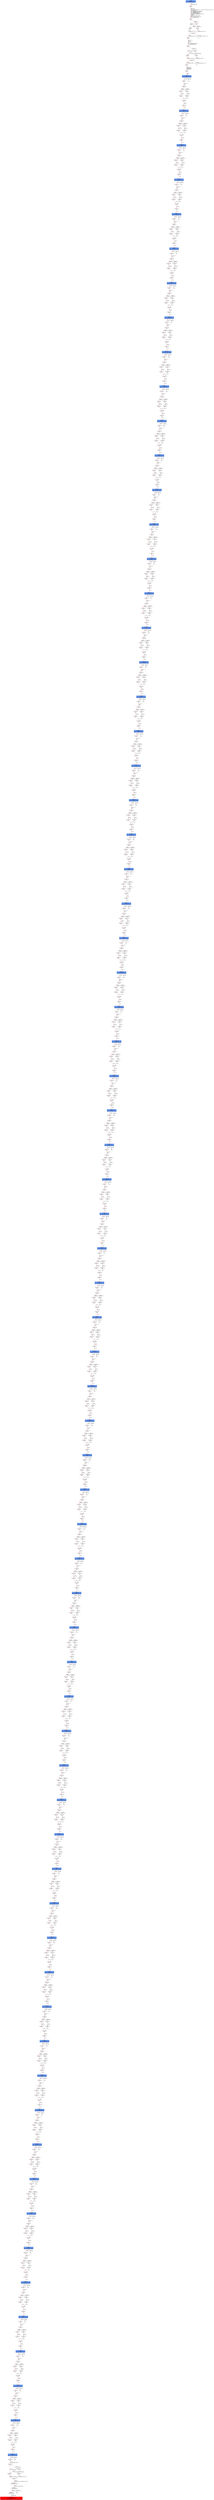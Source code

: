 digraph ARG {
node [style="filled" shape="box" color="white"]
0 [fillcolor="cornflowerblue" label="0 @ N20\nmain entry\nAbstractionState: ABS0: true\n" id="0"]
44 [label="44 @ N61\nmain\n" id="44"]
45 [label="45 @ N24\nmain\n" id="45"]
50 [label="50 @ N26\nmain\n" id="50"]
53 [label="53 @ N28\nmain\n" id="53"]
54 [label="54 @ N29\nmain\n" id="54"]
56 [label="56 @ N35\nmain\n" id="56"]
61 [label="61 @ N38\nmain\n" id="61"]
64 [label="64 @ N39\nmain\n" id="64"]
65 [label="65 @ N40\nmain\n" id="65"]
67 [label="67 @ N43\nmain\n" id="67"]
71760 [fillcolor="cornflowerblue" label="71760 @ N44\nmain\nAbstractionState: ABS4833\n" id="71760"]
71761 [label="71761 @ N45\nmain\n" id="71761"]
71780 [label="71780 @ N48\nmain\n" id="71780"]
71782 [label="71782 @ N50\nmain\n" id="71782"]
71783 [label="71783 @ N52\nmain\n" id="71783"]
71787 [label="71787 @ N49\nmain\n" id="71787"]
71788 [label="71788 @ N54\nmain\n" id="71788"]
71790 [fillcolor="cornflowerblue" label="71790 @ N44\nmain\nAbstractionState: ABS4835\n" id="71790"]
71791 [label="71791 @ N45\nmain\n" id="71791"]
71810 [label="71810 @ N48\nmain\n" id="71810"]
71812 [label="71812 @ N50\nmain\n" id="71812"]
71813 [label="71813 @ N52\nmain\n" id="71813"]
71817 [label="71817 @ N49\nmain\n" id="71817"]
71818 [label="71818 @ N54\nmain\n" id="71818"]
71820 [fillcolor="cornflowerblue" label="71820 @ N44\nmain\nAbstractionState: ABS4837\n" id="71820"]
71821 [label="71821 @ N45\nmain\n" id="71821"]
71840 [label="71840 @ N48\nmain\n" id="71840"]
71842 [label="71842 @ N50\nmain\n" id="71842"]
71843 [label="71843 @ N52\nmain\n" id="71843"]
71847 [label="71847 @ N49\nmain\n" id="71847"]
71848 [label="71848 @ N54\nmain\n" id="71848"]
71850 [fillcolor="cornflowerblue" label="71850 @ N44\nmain\nAbstractionState: ABS4839\n" id="71850"]
71851 [label="71851 @ N45\nmain\n" id="71851"]
71870 [label="71870 @ N48\nmain\n" id="71870"]
71872 [label="71872 @ N50\nmain\n" id="71872"]
71873 [label="71873 @ N52\nmain\n" id="71873"]
71877 [label="71877 @ N49\nmain\n" id="71877"]
71878 [label="71878 @ N54\nmain\n" id="71878"]
71880 [fillcolor="cornflowerblue" label="71880 @ N44\nmain\nAbstractionState: ABS4841\n" id="71880"]
71881 [label="71881 @ N45\nmain\n" id="71881"]
71900 [label="71900 @ N48\nmain\n" id="71900"]
71902 [label="71902 @ N50\nmain\n" id="71902"]
71903 [label="71903 @ N52\nmain\n" id="71903"]
71907 [label="71907 @ N49\nmain\n" id="71907"]
71908 [label="71908 @ N54\nmain\n" id="71908"]
71910 [fillcolor="cornflowerblue" label="71910 @ N44\nmain\nAbstractionState: ABS4843\n" id="71910"]
71911 [label="71911 @ N45\nmain\n" id="71911"]
71930 [label="71930 @ N48\nmain\n" id="71930"]
71932 [label="71932 @ N50\nmain\n" id="71932"]
71933 [label="71933 @ N52\nmain\n" id="71933"]
71937 [label="71937 @ N49\nmain\n" id="71937"]
71938 [label="71938 @ N54\nmain\n" id="71938"]
71940 [fillcolor="cornflowerblue" label="71940 @ N44\nmain\nAbstractionState: ABS4845\n" id="71940"]
71941 [label="71941 @ N45\nmain\n" id="71941"]
71960 [label="71960 @ N48\nmain\n" id="71960"]
71962 [label="71962 @ N50\nmain\n" id="71962"]
71963 [label="71963 @ N52\nmain\n" id="71963"]
71967 [label="71967 @ N49\nmain\n" id="71967"]
71968 [label="71968 @ N54\nmain\n" id="71968"]
71970 [fillcolor="cornflowerblue" label="71970 @ N44\nmain\nAbstractionState: ABS4847\n" id="71970"]
71971 [label="71971 @ N45\nmain\n" id="71971"]
71990 [label="71990 @ N48\nmain\n" id="71990"]
71992 [label="71992 @ N50\nmain\n" id="71992"]
71993 [label="71993 @ N52\nmain\n" id="71993"]
71997 [label="71997 @ N49\nmain\n" id="71997"]
71998 [label="71998 @ N54\nmain\n" id="71998"]
72000 [fillcolor="cornflowerblue" label="72000 @ N44\nmain\nAbstractionState: ABS4849\n" id="72000"]
72001 [label="72001 @ N45\nmain\n" id="72001"]
72020 [label="72020 @ N48\nmain\n" id="72020"]
72022 [label="72022 @ N50\nmain\n" id="72022"]
72023 [label="72023 @ N52\nmain\n" id="72023"]
72027 [label="72027 @ N49\nmain\n" id="72027"]
72028 [label="72028 @ N54\nmain\n" id="72028"]
72030 [fillcolor="cornflowerblue" label="72030 @ N44\nmain\nAbstractionState: ABS4851\n" id="72030"]
72031 [label="72031 @ N45\nmain\n" id="72031"]
72050 [label="72050 @ N48\nmain\n" id="72050"]
72052 [label="72052 @ N50\nmain\n" id="72052"]
72053 [label="72053 @ N52\nmain\n" id="72053"]
72057 [label="72057 @ N49\nmain\n" id="72057"]
72058 [label="72058 @ N54\nmain\n" id="72058"]
72060 [fillcolor="cornflowerblue" label="72060 @ N44\nmain\nAbstractionState: ABS4853\n" id="72060"]
72061 [label="72061 @ N45\nmain\n" id="72061"]
72080 [label="72080 @ N48\nmain\n" id="72080"]
72082 [label="72082 @ N50\nmain\n" id="72082"]
72083 [label="72083 @ N52\nmain\n" id="72083"]
72087 [label="72087 @ N49\nmain\n" id="72087"]
72088 [label="72088 @ N54\nmain\n" id="72088"]
72090 [fillcolor="cornflowerblue" label="72090 @ N44\nmain\nAbstractionState: ABS4855\n" id="72090"]
72091 [label="72091 @ N45\nmain\n" id="72091"]
72110 [label="72110 @ N48\nmain\n" id="72110"]
72112 [label="72112 @ N50\nmain\n" id="72112"]
72113 [label="72113 @ N52\nmain\n" id="72113"]
72117 [label="72117 @ N49\nmain\n" id="72117"]
72118 [label="72118 @ N54\nmain\n" id="72118"]
72120 [fillcolor="cornflowerblue" label="72120 @ N44\nmain\nAbstractionState: ABS4857\n" id="72120"]
72121 [label="72121 @ N45\nmain\n" id="72121"]
72140 [label="72140 @ N48\nmain\n" id="72140"]
72142 [label="72142 @ N50\nmain\n" id="72142"]
72143 [label="72143 @ N52\nmain\n" id="72143"]
72147 [label="72147 @ N49\nmain\n" id="72147"]
72148 [label="72148 @ N54\nmain\n" id="72148"]
72150 [fillcolor="cornflowerblue" label="72150 @ N44\nmain\nAbstractionState: ABS4859\n" id="72150"]
72151 [label="72151 @ N45\nmain\n" id="72151"]
72170 [label="72170 @ N48\nmain\n" id="72170"]
72172 [label="72172 @ N50\nmain\n" id="72172"]
72173 [label="72173 @ N52\nmain\n" id="72173"]
72177 [label="72177 @ N49\nmain\n" id="72177"]
72178 [label="72178 @ N54\nmain\n" id="72178"]
72180 [fillcolor="cornflowerblue" label="72180 @ N44\nmain\nAbstractionState: ABS4861\n" id="72180"]
72181 [label="72181 @ N45\nmain\n" id="72181"]
72200 [label="72200 @ N48\nmain\n" id="72200"]
72202 [label="72202 @ N50\nmain\n" id="72202"]
72203 [label="72203 @ N52\nmain\n" id="72203"]
72207 [label="72207 @ N49\nmain\n" id="72207"]
72208 [label="72208 @ N54\nmain\n" id="72208"]
72210 [fillcolor="cornflowerblue" label="72210 @ N44\nmain\nAbstractionState: ABS4863\n" id="72210"]
72211 [label="72211 @ N45\nmain\n" id="72211"]
72230 [label="72230 @ N48\nmain\n" id="72230"]
72232 [label="72232 @ N50\nmain\n" id="72232"]
72233 [label="72233 @ N52\nmain\n" id="72233"]
72237 [label="72237 @ N49\nmain\n" id="72237"]
72238 [label="72238 @ N54\nmain\n" id="72238"]
72240 [fillcolor="cornflowerblue" label="72240 @ N44\nmain\nAbstractionState: ABS4865\n" id="72240"]
72241 [label="72241 @ N45\nmain\n" id="72241"]
72260 [label="72260 @ N48\nmain\n" id="72260"]
72262 [label="72262 @ N50\nmain\n" id="72262"]
72263 [label="72263 @ N52\nmain\n" id="72263"]
72267 [label="72267 @ N49\nmain\n" id="72267"]
72268 [label="72268 @ N54\nmain\n" id="72268"]
72270 [fillcolor="cornflowerblue" label="72270 @ N44\nmain\nAbstractionState: ABS4867\n" id="72270"]
72271 [label="72271 @ N45\nmain\n" id="72271"]
72290 [label="72290 @ N48\nmain\n" id="72290"]
72292 [label="72292 @ N50\nmain\n" id="72292"]
72293 [label="72293 @ N52\nmain\n" id="72293"]
72297 [label="72297 @ N49\nmain\n" id="72297"]
72298 [label="72298 @ N54\nmain\n" id="72298"]
72300 [fillcolor="cornflowerblue" label="72300 @ N44\nmain\nAbstractionState: ABS4869\n" id="72300"]
72301 [label="72301 @ N45\nmain\n" id="72301"]
72320 [label="72320 @ N48\nmain\n" id="72320"]
72322 [label="72322 @ N50\nmain\n" id="72322"]
72323 [label="72323 @ N52\nmain\n" id="72323"]
72327 [label="72327 @ N49\nmain\n" id="72327"]
72328 [label="72328 @ N54\nmain\n" id="72328"]
72330 [fillcolor="cornflowerblue" label="72330 @ N44\nmain\nAbstractionState: ABS4871\n" id="72330"]
72331 [label="72331 @ N45\nmain\n" id="72331"]
72350 [label="72350 @ N48\nmain\n" id="72350"]
72352 [label="72352 @ N50\nmain\n" id="72352"]
72353 [label="72353 @ N52\nmain\n" id="72353"]
72357 [label="72357 @ N49\nmain\n" id="72357"]
72358 [label="72358 @ N54\nmain\n" id="72358"]
72360 [fillcolor="cornflowerblue" label="72360 @ N44\nmain\nAbstractionState: ABS4873\n" id="72360"]
72361 [label="72361 @ N45\nmain\n" id="72361"]
72380 [label="72380 @ N48\nmain\n" id="72380"]
72382 [label="72382 @ N50\nmain\n" id="72382"]
72383 [label="72383 @ N52\nmain\n" id="72383"]
72387 [label="72387 @ N49\nmain\n" id="72387"]
72388 [label="72388 @ N54\nmain\n" id="72388"]
72390 [fillcolor="cornflowerblue" label="72390 @ N44\nmain\nAbstractionState: ABS4875\n" id="72390"]
72391 [label="72391 @ N45\nmain\n" id="72391"]
72410 [label="72410 @ N48\nmain\n" id="72410"]
72412 [label="72412 @ N50\nmain\n" id="72412"]
72413 [label="72413 @ N52\nmain\n" id="72413"]
72417 [label="72417 @ N49\nmain\n" id="72417"]
72418 [label="72418 @ N54\nmain\n" id="72418"]
72420 [fillcolor="cornflowerblue" label="72420 @ N44\nmain\nAbstractionState: ABS4877\n" id="72420"]
72421 [label="72421 @ N45\nmain\n" id="72421"]
72440 [label="72440 @ N48\nmain\n" id="72440"]
72442 [label="72442 @ N50\nmain\n" id="72442"]
72443 [label="72443 @ N52\nmain\n" id="72443"]
72447 [label="72447 @ N49\nmain\n" id="72447"]
72448 [label="72448 @ N54\nmain\n" id="72448"]
72450 [fillcolor="cornflowerblue" label="72450 @ N44\nmain\nAbstractionState: ABS4879\n" id="72450"]
72451 [label="72451 @ N45\nmain\n" id="72451"]
72470 [label="72470 @ N48\nmain\n" id="72470"]
72472 [label="72472 @ N50\nmain\n" id="72472"]
72473 [label="72473 @ N52\nmain\n" id="72473"]
72477 [label="72477 @ N49\nmain\n" id="72477"]
72478 [label="72478 @ N54\nmain\n" id="72478"]
72480 [fillcolor="cornflowerblue" label="72480 @ N44\nmain\nAbstractionState: ABS4881\n" id="72480"]
72481 [label="72481 @ N45\nmain\n" id="72481"]
72500 [label="72500 @ N48\nmain\n" id="72500"]
72502 [label="72502 @ N50\nmain\n" id="72502"]
72503 [label="72503 @ N52\nmain\n" id="72503"]
72507 [label="72507 @ N49\nmain\n" id="72507"]
72508 [label="72508 @ N54\nmain\n" id="72508"]
72510 [fillcolor="cornflowerblue" label="72510 @ N44\nmain\nAbstractionState: ABS4883\n" id="72510"]
72511 [label="72511 @ N45\nmain\n" id="72511"]
72530 [label="72530 @ N48\nmain\n" id="72530"]
72532 [label="72532 @ N50\nmain\n" id="72532"]
72533 [label="72533 @ N52\nmain\n" id="72533"]
72537 [label="72537 @ N49\nmain\n" id="72537"]
72538 [label="72538 @ N54\nmain\n" id="72538"]
72540 [fillcolor="cornflowerblue" label="72540 @ N44\nmain\nAbstractionState: ABS4885\n" id="72540"]
72541 [label="72541 @ N45\nmain\n" id="72541"]
72560 [label="72560 @ N48\nmain\n" id="72560"]
72562 [label="72562 @ N50\nmain\n" id="72562"]
72563 [label="72563 @ N52\nmain\n" id="72563"]
72567 [label="72567 @ N49\nmain\n" id="72567"]
72568 [label="72568 @ N54\nmain\n" id="72568"]
72570 [fillcolor="cornflowerblue" label="72570 @ N44\nmain\nAbstractionState: ABS4887\n" id="72570"]
72571 [label="72571 @ N45\nmain\n" id="72571"]
72590 [label="72590 @ N48\nmain\n" id="72590"]
72592 [label="72592 @ N50\nmain\n" id="72592"]
72593 [label="72593 @ N52\nmain\n" id="72593"]
72597 [label="72597 @ N49\nmain\n" id="72597"]
72598 [label="72598 @ N54\nmain\n" id="72598"]
72600 [fillcolor="cornflowerblue" label="72600 @ N44\nmain\nAbstractionState: ABS4889\n" id="72600"]
72601 [label="72601 @ N45\nmain\n" id="72601"]
72620 [label="72620 @ N48\nmain\n" id="72620"]
72622 [label="72622 @ N50\nmain\n" id="72622"]
72623 [label="72623 @ N52\nmain\n" id="72623"]
72627 [label="72627 @ N49\nmain\n" id="72627"]
72628 [label="72628 @ N54\nmain\n" id="72628"]
72630 [fillcolor="cornflowerblue" label="72630 @ N44\nmain\nAbstractionState: ABS4891\n" id="72630"]
72631 [label="72631 @ N45\nmain\n" id="72631"]
72650 [label="72650 @ N48\nmain\n" id="72650"]
72652 [label="72652 @ N50\nmain\n" id="72652"]
72653 [label="72653 @ N52\nmain\n" id="72653"]
72657 [label="72657 @ N49\nmain\n" id="72657"]
72658 [label="72658 @ N54\nmain\n" id="72658"]
72660 [fillcolor="cornflowerblue" label="72660 @ N44\nmain\nAbstractionState: ABS4893\n" id="72660"]
72661 [label="72661 @ N45\nmain\n" id="72661"]
72680 [label="72680 @ N48\nmain\n" id="72680"]
72682 [label="72682 @ N50\nmain\n" id="72682"]
72683 [label="72683 @ N52\nmain\n" id="72683"]
72687 [label="72687 @ N49\nmain\n" id="72687"]
72688 [label="72688 @ N54\nmain\n" id="72688"]
72690 [fillcolor="cornflowerblue" label="72690 @ N44\nmain\nAbstractionState: ABS4895\n" id="72690"]
72691 [label="72691 @ N45\nmain\n" id="72691"]
72710 [label="72710 @ N48\nmain\n" id="72710"]
72712 [label="72712 @ N50\nmain\n" id="72712"]
72713 [label="72713 @ N52\nmain\n" id="72713"]
72717 [label="72717 @ N49\nmain\n" id="72717"]
72718 [label="72718 @ N54\nmain\n" id="72718"]
72720 [fillcolor="cornflowerblue" label="72720 @ N44\nmain\nAbstractionState: ABS4897\n" id="72720"]
72721 [label="72721 @ N45\nmain\n" id="72721"]
72740 [label="72740 @ N48\nmain\n" id="72740"]
72742 [label="72742 @ N50\nmain\n" id="72742"]
72743 [label="72743 @ N52\nmain\n" id="72743"]
72747 [label="72747 @ N49\nmain\n" id="72747"]
72748 [label="72748 @ N54\nmain\n" id="72748"]
72750 [fillcolor="cornflowerblue" label="72750 @ N44\nmain\nAbstractionState: ABS4899\n" id="72750"]
72751 [label="72751 @ N45\nmain\n" id="72751"]
72770 [label="72770 @ N48\nmain\n" id="72770"]
72772 [label="72772 @ N50\nmain\n" id="72772"]
72773 [label="72773 @ N52\nmain\n" id="72773"]
72777 [label="72777 @ N49\nmain\n" id="72777"]
72778 [label="72778 @ N54\nmain\n" id="72778"]
72780 [fillcolor="cornflowerblue" label="72780 @ N44\nmain\nAbstractionState: ABS4901\n" id="72780"]
72781 [label="72781 @ N45\nmain\n" id="72781"]
72800 [label="72800 @ N48\nmain\n" id="72800"]
72802 [label="72802 @ N50\nmain\n" id="72802"]
72803 [label="72803 @ N52\nmain\n" id="72803"]
72807 [label="72807 @ N49\nmain\n" id="72807"]
72808 [label="72808 @ N54\nmain\n" id="72808"]
72810 [fillcolor="cornflowerblue" label="72810 @ N44\nmain\nAbstractionState: ABS4903\n" id="72810"]
72811 [label="72811 @ N45\nmain\n" id="72811"]
72830 [label="72830 @ N48\nmain\n" id="72830"]
72832 [label="72832 @ N50\nmain\n" id="72832"]
72833 [label="72833 @ N52\nmain\n" id="72833"]
72837 [label="72837 @ N49\nmain\n" id="72837"]
72838 [label="72838 @ N54\nmain\n" id="72838"]
72840 [fillcolor="cornflowerblue" label="72840 @ N44\nmain\nAbstractionState: ABS4905\n" id="72840"]
72841 [label="72841 @ N45\nmain\n" id="72841"]
72860 [label="72860 @ N48\nmain\n" id="72860"]
72862 [label="72862 @ N50\nmain\n" id="72862"]
72863 [label="72863 @ N52\nmain\n" id="72863"]
72867 [label="72867 @ N49\nmain\n" id="72867"]
72868 [label="72868 @ N54\nmain\n" id="72868"]
72870 [fillcolor="cornflowerblue" label="72870 @ N44\nmain\nAbstractionState: ABS4907\n" id="72870"]
72871 [label="72871 @ N45\nmain\n" id="72871"]
72890 [label="72890 @ N48\nmain\n" id="72890"]
72892 [label="72892 @ N50\nmain\n" id="72892"]
72893 [label="72893 @ N52\nmain\n" id="72893"]
72897 [label="72897 @ N49\nmain\n" id="72897"]
72898 [label="72898 @ N54\nmain\n" id="72898"]
72900 [fillcolor="cornflowerblue" label="72900 @ N44\nmain\nAbstractionState: ABS4909\n" id="72900"]
72901 [label="72901 @ N45\nmain\n" id="72901"]
72920 [label="72920 @ N48\nmain\n" id="72920"]
72922 [label="72922 @ N50\nmain\n" id="72922"]
72923 [label="72923 @ N52\nmain\n" id="72923"]
72927 [label="72927 @ N49\nmain\n" id="72927"]
72928 [label="72928 @ N54\nmain\n" id="72928"]
72930 [fillcolor="cornflowerblue" label="72930 @ N44\nmain\nAbstractionState: ABS4911\n" id="72930"]
72931 [label="72931 @ N45\nmain\n" id="72931"]
72950 [label="72950 @ N48\nmain\n" id="72950"]
72952 [label="72952 @ N50\nmain\n" id="72952"]
72953 [label="72953 @ N52\nmain\n" id="72953"]
72957 [label="72957 @ N49\nmain\n" id="72957"]
72958 [label="72958 @ N54\nmain\n" id="72958"]
72960 [fillcolor="cornflowerblue" label="72960 @ N44\nmain\nAbstractionState: ABS4913\n" id="72960"]
72961 [label="72961 @ N45\nmain\n" id="72961"]
72980 [label="72980 @ N48\nmain\n" id="72980"]
72982 [label="72982 @ N50\nmain\n" id="72982"]
72983 [label="72983 @ N52\nmain\n" id="72983"]
72987 [label="72987 @ N49\nmain\n" id="72987"]
72988 [label="72988 @ N54\nmain\n" id="72988"]
72990 [fillcolor="cornflowerblue" label="72990 @ N44\nmain\nAbstractionState: ABS4915\n" id="72990"]
72991 [label="72991 @ N45\nmain\n" id="72991"]
73010 [label="73010 @ N48\nmain\n" id="73010"]
73012 [label="73012 @ N50\nmain\n" id="73012"]
73013 [label="73013 @ N52\nmain\n" id="73013"]
73017 [label="73017 @ N49\nmain\n" id="73017"]
73018 [label="73018 @ N54\nmain\n" id="73018"]
73020 [fillcolor="cornflowerblue" label="73020 @ N44\nmain\nAbstractionState: ABS4917\n" id="73020"]
73021 [label="73021 @ N45\nmain\n" id="73021"]
73040 [label="73040 @ N48\nmain\n" id="73040"]
73042 [label="73042 @ N50\nmain\n" id="73042"]
73043 [label="73043 @ N52\nmain\n" id="73043"]
73047 [label="73047 @ N49\nmain\n" id="73047"]
73048 [label="73048 @ N54\nmain\n" id="73048"]
73050 [fillcolor="cornflowerblue" label="73050 @ N44\nmain\nAbstractionState: ABS4919\n" id="73050"]
73051 [label="73051 @ N45\nmain\n" id="73051"]
73070 [label="73070 @ N48\nmain\n" id="73070"]
73072 [label="73072 @ N50\nmain\n" id="73072"]
73073 [label="73073 @ N52\nmain\n" id="73073"]
73077 [label="73077 @ N49\nmain\n" id="73077"]
73078 [label="73078 @ N54\nmain\n" id="73078"]
73080 [fillcolor="cornflowerblue" label="73080 @ N44\nmain\nAbstractionState: ABS4921\n" id="73080"]
73081 [label="73081 @ N45\nmain\n" id="73081"]
73100 [label="73100 @ N48\nmain\n" id="73100"]
73102 [label="73102 @ N50\nmain\n" id="73102"]
73103 [label="73103 @ N52\nmain\n" id="73103"]
73107 [label="73107 @ N49\nmain\n" id="73107"]
73108 [label="73108 @ N54\nmain\n" id="73108"]
73110 [fillcolor="cornflowerblue" label="73110 @ N44\nmain\nAbstractionState: ABS4923\n" id="73110"]
73111 [label="73111 @ N45\nmain\n" id="73111"]
73130 [label="73130 @ N48\nmain\n" id="73130"]
73132 [label="73132 @ N50\nmain\n" id="73132"]
73133 [label="73133 @ N52\nmain\n" id="73133"]
73137 [label="73137 @ N49\nmain\n" id="73137"]
73138 [label="73138 @ N54\nmain\n" id="73138"]
73140 [fillcolor="cornflowerblue" label="73140 @ N44\nmain\nAbstractionState: ABS4925\n" id="73140"]
73141 [label="73141 @ N45\nmain\n" id="73141"]
73160 [label="73160 @ N48\nmain\n" id="73160"]
73162 [label="73162 @ N50\nmain\n" id="73162"]
73163 [label="73163 @ N52\nmain\n" id="73163"]
73167 [label="73167 @ N49\nmain\n" id="73167"]
73168 [label="73168 @ N54\nmain\n" id="73168"]
73170 [fillcolor="cornflowerblue" label="73170 @ N44\nmain\nAbstractionState: ABS4927\n" id="73170"]
73171 [label="73171 @ N45\nmain\n" id="73171"]
73190 [label="73190 @ N48\nmain\n" id="73190"]
73192 [label="73192 @ N50\nmain\n" id="73192"]
73193 [label="73193 @ N52\nmain\n" id="73193"]
73197 [label="73197 @ N49\nmain\n" id="73197"]
73198 [label="73198 @ N54\nmain\n" id="73198"]
73200 [fillcolor="cornflowerblue" label="73200 @ N44\nmain\nAbstractionState: ABS4929\n" id="73200"]
73201 [label="73201 @ N45\nmain\n" id="73201"]
73220 [label="73220 @ N48\nmain\n" id="73220"]
73222 [label="73222 @ N50\nmain\n" id="73222"]
73223 [label="73223 @ N52\nmain\n" id="73223"]
73227 [label="73227 @ N49\nmain\n" id="73227"]
73228 [label="73228 @ N54\nmain\n" id="73228"]
73230 [fillcolor="cornflowerblue" label="73230 @ N44\nmain\nAbstractionState: ABS4931\n" id="73230"]
73231 [label="73231 @ N45\nmain\n" id="73231"]
73250 [label="73250 @ N48\nmain\n" id="73250"]
73252 [label="73252 @ N50\nmain\n" id="73252"]
73253 [label="73253 @ N52\nmain\n" id="73253"]
73257 [label="73257 @ N49\nmain\n" id="73257"]
73258 [label="73258 @ N54\nmain\n" id="73258"]
73260 [fillcolor="cornflowerblue" label="73260 @ N44\nmain\nAbstractionState: ABS4933\n" id="73260"]
73261 [label="73261 @ N45\nmain\n" id="73261"]
73280 [label="73280 @ N48\nmain\n" id="73280"]
73282 [label="73282 @ N50\nmain\n" id="73282"]
73283 [label="73283 @ N52\nmain\n" id="73283"]
73287 [label="73287 @ N49\nmain\n" id="73287"]
73288 [label="73288 @ N54\nmain\n" id="73288"]
73290 [fillcolor="cornflowerblue" label="73290 @ N44\nmain\nAbstractionState: ABS4935\n" id="73290"]
73291 [label="73291 @ N45\nmain\n" id="73291"]
73310 [label="73310 @ N48\nmain\n" id="73310"]
73312 [label="73312 @ N50\nmain\n" id="73312"]
73313 [label="73313 @ N52\nmain\n" id="73313"]
73317 [label="73317 @ N49\nmain\n" id="73317"]
73318 [label="73318 @ N54\nmain\n" id="73318"]
73320 [fillcolor="cornflowerblue" label="73320 @ N44\nmain\nAbstractionState: ABS4937\n" id="73320"]
73321 [label="73321 @ N45\nmain\n" id="73321"]
73340 [label="73340 @ N48\nmain\n" id="73340"]
73342 [label="73342 @ N50\nmain\n" id="73342"]
73343 [label="73343 @ N52\nmain\n" id="73343"]
73347 [label="73347 @ N49\nmain\n" id="73347"]
73348 [label="73348 @ N54\nmain\n" id="73348"]
73350 [fillcolor="cornflowerblue" label="73350 @ N44\nmain\nAbstractionState: ABS4939\n" id="73350"]
73351 [label="73351 @ N45\nmain\n" id="73351"]
73370 [label="73370 @ N48\nmain\n" id="73370"]
73372 [label="73372 @ N50\nmain\n" id="73372"]
73373 [label="73373 @ N52\nmain\n" id="73373"]
73377 [label="73377 @ N49\nmain\n" id="73377"]
73378 [label="73378 @ N54\nmain\n" id="73378"]
73380 [fillcolor="cornflowerblue" label="73380 @ N44\nmain\nAbstractionState: ABS4941\n" id="73380"]
73381 [label="73381 @ N45\nmain\n" id="73381"]
73400 [label="73400 @ N48\nmain\n" id="73400"]
73402 [label="73402 @ N50\nmain\n" id="73402"]
73403 [label="73403 @ N52\nmain\n" id="73403"]
73407 [label="73407 @ N49\nmain\n" id="73407"]
73408 [label="73408 @ N54\nmain\n" id="73408"]
73410 [fillcolor="cornflowerblue" label="73410 @ N44\nmain\nAbstractionState: ABS4943\n" id="73410"]
73411 [label="73411 @ N45\nmain\n" id="73411"]
73430 [label="73430 @ N48\nmain\n" id="73430"]
73432 [label="73432 @ N50\nmain\n" id="73432"]
73433 [label="73433 @ N52\nmain\n" id="73433"]
73437 [label="73437 @ N49\nmain\n" id="73437"]
73438 [label="73438 @ N54\nmain\n" id="73438"]
73440 [fillcolor="cornflowerblue" label="73440 @ N44\nmain\nAbstractionState: ABS4945\n" id="73440"]
73441 [label="73441 @ N45\nmain\n" id="73441"]
73460 [label="73460 @ N48\nmain\n" id="73460"]
73462 [label="73462 @ N50\nmain\n" id="73462"]
73463 [label="73463 @ N52\nmain\n" id="73463"]
73467 [label="73467 @ N49\nmain\n" id="73467"]
73468 [label="73468 @ N54\nmain\n" id="73468"]
73470 [fillcolor="cornflowerblue" label="73470 @ N44\nmain\nAbstractionState: ABS4947\n" id="73470"]
73471 [label="73471 @ N45\nmain\n" id="73471"]
73490 [label="73490 @ N48\nmain\n" id="73490"]
73492 [label="73492 @ N50\nmain\n" id="73492"]
73493 [label="73493 @ N52\nmain\n" id="73493"]
73497 [label="73497 @ N49\nmain\n" id="73497"]
73498 [label="73498 @ N54\nmain\n" id="73498"]
73500 [fillcolor="cornflowerblue" label="73500 @ N44\nmain\nAbstractionState: ABS4949\n" id="73500"]
73501 [label="73501 @ N45\nmain\n" id="73501"]
73520 [label="73520 @ N48\nmain\n" id="73520"]
73522 [label="73522 @ N50\nmain\n" id="73522"]
73523 [label="73523 @ N52\nmain\n" id="73523"]
73527 [label="73527 @ N49\nmain\n" id="73527"]
73528 [label="73528 @ N54\nmain\n" id="73528"]
73530 [fillcolor="cornflowerblue" label="73530 @ N44\nmain\nAbstractionState: ABS4951\n" id="73530"]
73531 [label="73531 @ N45\nmain\n" id="73531"]
73550 [label="73550 @ N48\nmain\n" id="73550"]
73552 [label="73552 @ N50\nmain\n" id="73552"]
73553 [label="73553 @ N52\nmain\n" id="73553"]
73557 [label="73557 @ N49\nmain\n" id="73557"]
73558 [label="73558 @ N54\nmain\n" id="73558"]
73560 [fillcolor="cornflowerblue" label="73560 @ N44\nmain\nAbstractionState: ABS4953\n" id="73560"]
73561 [label="73561 @ N45\nmain\n" id="73561"]
73580 [label="73580 @ N48\nmain\n" id="73580"]
73582 [label="73582 @ N50\nmain\n" id="73582"]
73583 [label="73583 @ N52\nmain\n" id="73583"]
73587 [label="73587 @ N49\nmain\n" id="73587"]
73588 [label="73588 @ N54\nmain\n" id="73588"]
73590 [fillcolor="cornflowerblue" label="73590 @ N44\nmain\nAbstractionState: ABS4955\n" id="73590"]
73591 [label="73591 @ N45\nmain\n" id="73591"]
73610 [label="73610 @ N48\nmain\n" id="73610"]
73612 [label="73612 @ N50\nmain\n" id="73612"]
73613 [label="73613 @ N52\nmain\n" id="73613"]
73617 [label="73617 @ N49\nmain\n" id="73617"]
73618 [label="73618 @ N54\nmain\n" id="73618"]
73620 [fillcolor="cornflowerblue" label="73620 @ N44\nmain\nAbstractionState: ABS4957\n" id="73620"]
73621 [label="73621 @ N45\nmain\n" id="73621"]
73640 [label="73640 @ N48\nmain\n" id="73640"]
73642 [label="73642 @ N50\nmain\n" id="73642"]
73643 [label="73643 @ N52\nmain\n" id="73643"]
73647 [label="73647 @ N49\nmain\n" id="73647"]
73648 [label="73648 @ N54\nmain\n" id="73648"]
73650 [fillcolor="cornflowerblue" label="73650 @ N44\nmain\nAbstractionState: ABS4959\n" id="73650"]
73651 [label="73651 @ N45\nmain\n" id="73651"]
73670 [label="73670 @ N48\nmain\n" id="73670"]
73672 [label="73672 @ N50\nmain\n" id="73672"]
73673 [label="73673 @ N52\nmain\n" id="73673"]
73677 [label="73677 @ N49\nmain\n" id="73677"]
73678 [label="73678 @ N54\nmain\n" id="73678"]
73680 [fillcolor="cornflowerblue" label="73680 @ N44\nmain\nAbstractionState: ABS4961\n" id="73680"]
73681 [label="73681 @ N45\nmain\n" id="73681"]
73700 [label="73700 @ N48\nmain\n" id="73700"]
73702 [label="73702 @ N50\nmain\n" id="73702"]
73703 [label="73703 @ N52\nmain\n" id="73703"]
73707 [label="73707 @ N49\nmain\n" id="73707"]
73708 [label="73708 @ N54\nmain\n" id="73708"]
73710 [fillcolor="cornflowerblue" label="73710 @ N44\nmain\nAbstractionState: ABS4963\n" id="73710"]
73711 [label="73711 @ N45\nmain\n" id="73711"]
73730 [label="73730 @ N48\nmain\n" id="73730"]
73732 [label="73732 @ N50\nmain\n" id="73732"]
73733 [label="73733 @ N52\nmain\n" id="73733"]
73737 [label="73737 @ N49\nmain\n" id="73737"]
73738 [label="73738 @ N54\nmain\n" id="73738"]
73740 [fillcolor="cornflowerblue" label="73740 @ N44\nmain\nAbstractionState: ABS4965\n" id="73740"]
73741 [label="73741 @ N45\nmain\n" id="73741"]
73760 [label="73760 @ N48\nmain\n" id="73760"]
73762 [label="73762 @ N50\nmain\n" id="73762"]
73763 [label="73763 @ N52\nmain\n" id="73763"]
73767 [label="73767 @ N49\nmain\n" id="73767"]
73768 [label="73768 @ N54\nmain\n" id="73768"]
73770 [fillcolor="cornflowerblue" label="73770 @ N44\nmain\nAbstractionState: ABS4967\n" id="73770"]
73771 [label="73771 @ N45\nmain\n" id="73771"]
73790 [label="73790 @ N48\nmain\n" id="73790"]
73792 [label="73792 @ N50\nmain\n" id="73792"]
73793 [label="73793 @ N52\nmain\n" id="73793"]
73797 [label="73797 @ N49\nmain\n" id="73797"]
73798 [label="73798 @ N54\nmain\n" id="73798"]
73800 [fillcolor="cornflowerblue" label="73800 @ N44\nmain\nAbstractionState: ABS4969\n" id="73800"]
73801 [label="73801 @ N45\nmain\n" id="73801"]
73820 [label="73820 @ N48\nmain\n" id="73820"]
73822 [label="73822 @ N50\nmain\n" id="73822"]
73823 [label="73823 @ N52\nmain\n" id="73823"]
73827 [label="73827 @ N49\nmain\n" id="73827"]
73828 [label="73828 @ N54\nmain\n" id="73828"]
73830 [fillcolor="cornflowerblue" label="73830 @ N44\nmain\nAbstractionState: ABS4971\n" id="73830"]
73832 [label="73832 @ N46\nmain\n" id="73832"]
73833 [label="73833 @ N55\nmain\n" id="73833"]
73838 [label="73838 @ N58\nmain\n" id="73838"]
73841 [label="73841 @ N59\nmain\n" id="73841"]
73842 [label="73842 @ N11\n__VERIFIER_assert entry\n" id="73842"]
73843 [label="73843 @ N12\n__VERIFIER_assert\n" id="73843"]
73844 [label="73844 @ N14\n__VERIFIER_assert\n" id="73844"]
73847 [fillcolor="red" label="73847 @ N15\n__VERIFIER_assert\nAbstractionState: ABS4972\n AutomatonState: ErrorLabelAutomaton: _predefinedState_ERROR\n" id="73847"]
73834 [label="73834 @ N56\nmain\n" id="73834"]
73836 [label="73836 @ N57\nmain\n" id="73836"]
73821 [label="73821 @ N51\nmain\n" id="73821"]
73825 [label="73825 @ N53\nmain\n" id="73825"]
73791 [label="73791 @ N51\nmain\n" id="73791"]
73795 [label="73795 @ N53\nmain\n" id="73795"]
73761 [label="73761 @ N51\nmain\n" id="73761"]
73765 [label="73765 @ N53\nmain\n" id="73765"]
73731 [label="73731 @ N51\nmain\n" id="73731"]
73735 [label="73735 @ N53\nmain\n" id="73735"]
73701 [label="73701 @ N51\nmain\n" id="73701"]
73705 [label="73705 @ N53\nmain\n" id="73705"]
73671 [label="73671 @ N51\nmain\n" id="73671"]
73675 [label="73675 @ N53\nmain\n" id="73675"]
73641 [label="73641 @ N51\nmain\n" id="73641"]
73645 [label="73645 @ N53\nmain\n" id="73645"]
73611 [label="73611 @ N51\nmain\n" id="73611"]
73615 [label="73615 @ N53\nmain\n" id="73615"]
73581 [label="73581 @ N51\nmain\n" id="73581"]
73585 [label="73585 @ N53\nmain\n" id="73585"]
73551 [label="73551 @ N51\nmain\n" id="73551"]
73555 [label="73555 @ N53\nmain\n" id="73555"]
73521 [label="73521 @ N51\nmain\n" id="73521"]
73525 [label="73525 @ N53\nmain\n" id="73525"]
73491 [label="73491 @ N51\nmain\n" id="73491"]
73495 [label="73495 @ N53\nmain\n" id="73495"]
73461 [label="73461 @ N51\nmain\n" id="73461"]
73465 [label="73465 @ N53\nmain\n" id="73465"]
73431 [label="73431 @ N51\nmain\n" id="73431"]
73435 [label="73435 @ N53\nmain\n" id="73435"]
73401 [label="73401 @ N51\nmain\n" id="73401"]
73405 [label="73405 @ N53\nmain\n" id="73405"]
73371 [label="73371 @ N51\nmain\n" id="73371"]
73375 [label="73375 @ N53\nmain\n" id="73375"]
73341 [label="73341 @ N51\nmain\n" id="73341"]
73345 [label="73345 @ N53\nmain\n" id="73345"]
73311 [label="73311 @ N51\nmain\n" id="73311"]
73315 [label="73315 @ N53\nmain\n" id="73315"]
73281 [label="73281 @ N51\nmain\n" id="73281"]
73285 [label="73285 @ N53\nmain\n" id="73285"]
73251 [label="73251 @ N51\nmain\n" id="73251"]
73255 [label="73255 @ N53\nmain\n" id="73255"]
73221 [label="73221 @ N51\nmain\n" id="73221"]
73225 [label="73225 @ N53\nmain\n" id="73225"]
73191 [label="73191 @ N51\nmain\n" id="73191"]
73195 [label="73195 @ N53\nmain\n" id="73195"]
73161 [label="73161 @ N51\nmain\n" id="73161"]
73165 [label="73165 @ N53\nmain\n" id="73165"]
73131 [label="73131 @ N51\nmain\n" id="73131"]
73135 [label="73135 @ N53\nmain\n" id="73135"]
73101 [label="73101 @ N51\nmain\n" id="73101"]
73105 [label="73105 @ N53\nmain\n" id="73105"]
73071 [label="73071 @ N51\nmain\n" id="73071"]
73075 [label="73075 @ N53\nmain\n" id="73075"]
73041 [label="73041 @ N51\nmain\n" id="73041"]
73045 [label="73045 @ N53\nmain\n" id="73045"]
73011 [label="73011 @ N51\nmain\n" id="73011"]
73015 [label="73015 @ N53\nmain\n" id="73015"]
72981 [label="72981 @ N51\nmain\n" id="72981"]
72985 [label="72985 @ N53\nmain\n" id="72985"]
72951 [label="72951 @ N51\nmain\n" id="72951"]
72955 [label="72955 @ N53\nmain\n" id="72955"]
72921 [label="72921 @ N51\nmain\n" id="72921"]
72925 [label="72925 @ N53\nmain\n" id="72925"]
72891 [label="72891 @ N51\nmain\n" id="72891"]
72895 [label="72895 @ N53\nmain\n" id="72895"]
72861 [label="72861 @ N51\nmain\n" id="72861"]
72865 [label="72865 @ N53\nmain\n" id="72865"]
72831 [label="72831 @ N51\nmain\n" id="72831"]
72835 [label="72835 @ N53\nmain\n" id="72835"]
72801 [label="72801 @ N51\nmain\n" id="72801"]
72805 [label="72805 @ N53\nmain\n" id="72805"]
72771 [label="72771 @ N51\nmain\n" id="72771"]
72775 [label="72775 @ N53\nmain\n" id="72775"]
72741 [label="72741 @ N51\nmain\n" id="72741"]
72745 [label="72745 @ N53\nmain\n" id="72745"]
72711 [label="72711 @ N51\nmain\n" id="72711"]
72715 [label="72715 @ N53\nmain\n" id="72715"]
72681 [label="72681 @ N51\nmain\n" id="72681"]
72685 [label="72685 @ N53\nmain\n" id="72685"]
72651 [label="72651 @ N51\nmain\n" id="72651"]
72655 [label="72655 @ N53\nmain\n" id="72655"]
72621 [label="72621 @ N51\nmain\n" id="72621"]
72625 [label="72625 @ N53\nmain\n" id="72625"]
72591 [label="72591 @ N51\nmain\n" id="72591"]
72595 [label="72595 @ N53\nmain\n" id="72595"]
72561 [label="72561 @ N51\nmain\n" id="72561"]
72565 [label="72565 @ N53\nmain\n" id="72565"]
72531 [label="72531 @ N51\nmain\n" id="72531"]
72535 [label="72535 @ N53\nmain\n" id="72535"]
72501 [label="72501 @ N51\nmain\n" id="72501"]
72505 [label="72505 @ N53\nmain\n" id="72505"]
72471 [label="72471 @ N51\nmain\n" id="72471"]
72475 [label="72475 @ N53\nmain\n" id="72475"]
72441 [label="72441 @ N51\nmain\n" id="72441"]
72445 [label="72445 @ N53\nmain\n" id="72445"]
72411 [label="72411 @ N51\nmain\n" id="72411"]
72415 [label="72415 @ N53\nmain\n" id="72415"]
72381 [label="72381 @ N51\nmain\n" id="72381"]
72385 [label="72385 @ N53\nmain\n" id="72385"]
72351 [label="72351 @ N51\nmain\n" id="72351"]
72355 [label="72355 @ N53\nmain\n" id="72355"]
72321 [label="72321 @ N51\nmain\n" id="72321"]
72325 [label="72325 @ N53\nmain\n" id="72325"]
72291 [label="72291 @ N51\nmain\n" id="72291"]
72295 [label="72295 @ N53\nmain\n" id="72295"]
72261 [label="72261 @ N51\nmain\n" id="72261"]
72265 [label="72265 @ N53\nmain\n" id="72265"]
72231 [label="72231 @ N51\nmain\n" id="72231"]
72235 [label="72235 @ N53\nmain\n" id="72235"]
72201 [label="72201 @ N51\nmain\n" id="72201"]
72205 [label="72205 @ N53\nmain\n" id="72205"]
72171 [label="72171 @ N51\nmain\n" id="72171"]
72175 [label="72175 @ N53\nmain\n" id="72175"]
72141 [label="72141 @ N51\nmain\n" id="72141"]
72145 [label="72145 @ N53\nmain\n" id="72145"]
72111 [label="72111 @ N51\nmain\n" id="72111"]
72115 [label="72115 @ N53\nmain\n" id="72115"]
72081 [label="72081 @ N51\nmain\n" id="72081"]
72085 [label="72085 @ N53\nmain\n" id="72085"]
72051 [label="72051 @ N51\nmain\n" id="72051"]
72055 [label="72055 @ N53\nmain\n" id="72055"]
72021 [label="72021 @ N51\nmain\n" id="72021"]
72025 [label="72025 @ N53\nmain\n" id="72025"]
71991 [label="71991 @ N51\nmain\n" id="71991"]
71995 [label="71995 @ N53\nmain\n" id="71995"]
71961 [label="71961 @ N51\nmain\n" id="71961"]
71965 [label="71965 @ N53\nmain\n" id="71965"]
71931 [label="71931 @ N51\nmain\n" id="71931"]
71935 [label="71935 @ N53\nmain\n" id="71935"]
71901 [label="71901 @ N51\nmain\n" id="71901"]
71905 [label="71905 @ N53\nmain\n" id="71905"]
71871 [label="71871 @ N51\nmain\n" id="71871"]
71875 [label="71875 @ N53\nmain\n" id="71875"]
71841 [label="71841 @ N51\nmain\n" id="71841"]
71845 [label="71845 @ N53\nmain\n" id="71845"]
71811 [label="71811 @ N51\nmain\n" id="71811"]
71815 [label="71815 @ N53\nmain\n" id="71815"]
71781 [label="71781 @ N51\nmain\n" id="71781"]
71785 [label="71785 @ N53\nmain\n" id="71785"]
57 [label="57 @ N36\nmain\n" id="57"]
59 [label="59 @ N37\nmain\n" id="59"]
47 [label="47 @ N25\nmain\n" id="47"]
49 [label="49 @ N27\nmain\n" id="49"]
0 -> 44 [color="red" label="Line 0: \lINIT GLOBAL VARS\l" id="0 -> 44"]
44 -> 45 [color="red" label="Lines 7 - 26: \lvoid abort();\lvoid __assert_fail(const char *, const char *, unsigned int, const char *);\lvoid reach_error();\lvoid assume_abort_if_not(int cond);\lvoid __VERIFIER_assert(int cond);\lvoid __VERIFIER_assume(int);\lint __VERIFIER_nondet_int();\lunsigned int __VERIFIER_nondet_uint();\lint main();\lFunction start dummy edge\lint flag;\lflag = __VERIFIER_nondet_int();\lint __CPAchecker_TMP_0;\l" id="44 -> 45"]
45 -> 47 [color="red" label="Line 26: \l[!(flag == 0)]\l" id="45 -> 47"]
45 -> 50 [label="Line 26: \l[flag == 0]\l" id="45 -> 50"]
50 -> 53 [label="Line 0: \l__CPAchecker_TMP_0 = 1;\l" id="50 -> 53"]
53 -> 54 [color="red" label="Line 26: \l[__CPAchecker_TMP_0 != 0]\l" id="53 -> 54"]
53 -> 55 [label="Line 26: \l[!(__CPAchecker_TMP_0 != 0)]\l" id="53 -> 55"]
54 -> 56 [color="red" label="Lines 27 - 31: \lint i = 0;\lint x = 0;\lint y = 0;\lint n;\ln = __VERIFIER_nondet_int();\lint __CPAchecker_TMP_1;\l" id="54 -> 56"]
56 -> 57 [label="Line 31: \l[n >= 1000]\l" id="56 -> 57"]
56 -> 61 [color="red" label="Line 31: \l[!(n >= 1000)]\l" id="56 -> 61"]
61 -> 64 [color="red" label="Line 0: \l__CPAchecker_TMP_1 = 0;\l" id="61 -> 64"]
64 -> 65 [color="red" label="Line 31: \l[__CPAchecker_TMP_1 != 0]\l" id="64 -> 65"]
64 -> 66 [label="Line 31: \l[!(__CPAchecker_TMP_1 != 0)]\l" id="64 -> 66"]
65 -> 67 [color="red" label="Lines 33 - 33: \lunsigned int a;\lunsigned int b;\lunsigned int r;\l" id="65 -> 67"]
67 -> 71760 [color="red" label="Line 35: \lwhile\l" id="67 -> 71760"]
71760 -> 71761 [color="red" label="Line 35: \l[i < n]\l" id="71760 -> 71761"]
71760 -> 71762 [label="Line 35: \l[!(i < n)]\l" id="71760 -> 71762"]
71761 -> 71780 [color="red" label="Lines 36 - 37: \lx = x;\ly = y;\l" id="71761 -> 71780"]
71780 -> 71781 [label="Line 38: \l[flag == 0]\l" id="71780 -> 71781"]
71780 -> 71782 [color="red" label="Line 38: \l[!(flag == 0)]\l" id="71780 -> 71782"]
71782 -> 71783 [color="red" label="Line 39: \lx = x + 3;\l" id="71782 -> 71783"]
71783 -> 71787 [color="red" label="Line 0: \l\l" id="71783 -> 71787"]
71787 -> 71788 [color="red" label="Line 43: \li = i + 1;\l" id="71787 -> 71788"]
71788 -> 71790 [color="red" label="Line 0: \l\l" id="71788 -> 71790"]
71790 -> 71791 [color="red" label="Line 35: \l[i < n]\l" id="71790 -> 71791"]
71790 -> 71792 [label="Line 35: \l[!(i < n)]\l" id="71790 -> 71792"]
71791 -> 71810 [color="red" label="Lines 36 - 37: \lx = x;\ly = y;\l" id="71791 -> 71810"]
71810 -> 71811 [label="Line 38: \l[flag == 0]\l" id="71810 -> 71811"]
71810 -> 71812 [color="red" label="Line 38: \l[!(flag == 0)]\l" id="71810 -> 71812"]
71812 -> 71813 [color="red" label="Line 39: \lx = x + 3;\l" id="71812 -> 71813"]
71813 -> 71817 [color="red" label="Line 0: \l\l" id="71813 -> 71817"]
71817 -> 71818 [color="red" label="Line 43: \li = i + 1;\l" id="71817 -> 71818"]
71818 -> 71820 [color="red" label="Line 0: \l\l" id="71818 -> 71820"]
71820 -> 71821 [color="red" label="Line 35: \l[i < n]\l" id="71820 -> 71821"]
71820 -> 71822 [label="Line 35: \l[!(i < n)]\l" id="71820 -> 71822"]
71821 -> 71840 [color="red" label="Lines 36 - 37: \lx = x;\ly = y;\l" id="71821 -> 71840"]
71840 -> 71841 [label="Line 38: \l[flag == 0]\l" id="71840 -> 71841"]
71840 -> 71842 [color="red" label="Line 38: \l[!(flag == 0)]\l" id="71840 -> 71842"]
71842 -> 71843 [color="red" label="Line 39: \lx = x + 3;\l" id="71842 -> 71843"]
71843 -> 71847 [color="red" label="Line 0: \l\l" id="71843 -> 71847"]
71847 -> 71848 [color="red" label="Line 43: \li = i + 1;\l" id="71847 -> 71848"]
71848 -> 71850 [color="red" label="Line 0: \l\l" id="71848 -> 71850"]
71850 -> 71851 [color="red" label="Line 35: \l[i < n]\l" id="71850 -> 71851"]
71850 -> 71852 [label="Line 35: \l[!(i < n)]\l" id="71850 -> 71852"]
71851 -> 71870 [color="red" label="Lines 36 - 37: \lx = x;\ly = y;\l" id="71851 -> 71870"]
71870 -> 71871 [label="Line 38: \l[flag == 0]\l" id="71870 -> 71871"]
71870 -> 71872 [color="red" label="Line 38: \l[!(flag == 0)]\l" id="71870 -> 71872"]
71872 -> 71873 [color="red" label="Line 39: \lx = x + 3;\l" id="71872 -> 71873"]
71873 -> 71877 [color="red" label="Line 0: \l\l" id="71873 -> 71877"]
71877 -> 71878 [color="red" label="Line 43: \li = i + 1;\l" id="71877 -> 71878"]
71878 -> 71880 [color="red" label="Line 0: \l\l" id="71878 -> 71880"]
71880 -> 71881 [color="red" label="Line 35: \l[i < n]\l" id="71880 -> 71881"]
71880 -> 71882 [label="Line 35: \l[!(i < n)]\l" id="71880 -> 71882"]
71881 -> 71900 [color="red" label="Lines 36 - 37: \lx = x;\ly = y;\l" id="71881 -> 71900"]
71900 -> 71901 [label="Line 38: \l[flag == 0]\l" id="71900 -> 71901"]
71900 -> 71902 [color="red" label="Line 38: \l[!(flag == 0)]\l" id="71900 -> 71902"]
71902 -> 71903 [color="red" label="Line 39: \lx = x + 3;\l" id="71902 -> 71903"]
71903 -> 71907 [color="red" label="Line 0: \l\l" id="71903 -> 71907"]
71907 -> 71908 [color="red" label="Line 43: \li = i + 1;\l" id="71907 -> 71908"]
71908 -> 71910 [color="red" label="Line 0: \l\l" id="71908 -> 71910"]
71910 -> 71911 [color="red" label="Line 35: \l[i < n]\l" id="71910 -> 71911"]
71910 -> 71912 [label="Line 35: \l[!(i < n)]\l" id="71910 -> 71912"]
71911 -> 71930 [color="red" label="Lines 36 - 37: \lx = x;\ly = y;\l" id="71911 -> 71930"]
71930 -> 71931 [label="Line 38: \l[flag == 0]\l" id="71930 -> 71931"]
71930 -> 71932 [color="red" label="Line 38: \l[!(flag == 0)]\l" id="71930 -> 71932"]
71932 -> 71933 [color="red" label="Line 39: \lx = x + 3;\l" id="71932 -> 71933"]
71933 -> 71937 [color="red" label="Line 0: \l\l" id="71933 -> 71937"]
71937 -> 71938 [color="red" label="Line 43: \li = i + 1;\l" id="71937 -> 71938"]
71938 -> 71940 [color="red" label="Line 0: \l\l" id="71938 -> 71940"]
71940 -> 71941 [color="red" label="Line 35: \l[i < n]\l" id="71940 -> 71941"]
71940 -> 71942 [label="Line 35: \l[!(i < n)]\l" id="71940 -> 71942"]
71941 -> 71960 [color="red" label="Lines 36 - 37: \lx = x;\ly = y;\l" id="71941 -> 71960"]
71960 -> 71961 [label="Line 38: \l[flag == 0]\l" id="71960 -> 71961"]
71960 -> 71962 [color="red" label="Line 38: \l[!(flag == 0)]\l" id="71960 -> 71962"]
71962 -> 71963 [color="red" label="Line 39: \lx = x + 3;\l" id="71962 -> 71963"]
71963 -> 71967 [color="red" label="Line 0: \l\l" id="71963 -> 71967"]
71967 -> 71968 [color="red" label="Line 43: \li = i + 1;\l" id="71967 -> 71968"]
71968 -> 71970 [color="red" label="Line 0: \l\l" id="71968 -> 71970"]
71970 -> 71971 [color="red" label="Line 35: \l[i < n]\l" id="71970 -> 71971"]
71970 -> 71972 [label="Line 35: \l[!(i < n)]\l" id="71970 -> 71972"]
71971 -> 71990 [color="red" label="Lines 36 - 37: \lx = x;\ly = y;\l" id="71971 -> 71990"]
71990 -> 71991 [label="Line 38: \l[flag == 0]\l" id="71990 -> 71991"]
71990 -> 71992 [color="red" label="Line 38: \l[!(flag == 0)]\l" id="71990 -> 71992"]
71992 -> 71993 [color="red" label="Line 39: \lx = x + 3;\l" id="71992 -> 71993"]
71993 -> 71997 [color="red" label="Line 0: \l\l" id="71993 -> 71997"]
71997 -> 71998 [color="red" label="Line 43: \li = i + 1;\l" id="71997 -> 71998"]
71998 -> 72000 [color="red" label="Line 0: \l\l" id="71998 -> 72000"]
72000 -> 72001 [color="red" label="Line 35: \l[i < n]\l" id="72000 -> 72001"]
72000 -> 72002 [label="Line 35: \l[!(i < n)]\l" id="72000 -> 72002"]
72001 -> 72020 [color="red" label="Lines 36 - 37: \lx = x;\ly = y;\l" id="72001 -> 72020"]
72020 -> 72021 [label="Line 38: \l[flag == 0]\l" id="72020 -> 72021"]
72020 -> 72022 [color="red" label="Line 38: \l[!(flag == 0)]\l" id="72020 -> 72022"]
72022 -> 72023 [color="red" label="Line 39: \lx = x + 3;\l" id="72022 -> 72023"]
72023 -> 72027 [color="red" label="Line 0: \l\l" id="72023 -> 72027"]
72027 -> 72028 [color="red" label="Line 43: \li = i + 1;\l" id="72027 -> 72028"]
72028 -> 72030 [color="red" label="Line 0: \l\l" id="72028 -> 72030"]
72030 -> 72031 [color="red" label="Line 35: \l[i < n]\l" id="72030 -> 72031"]
72030 -> 72032 [label="Line 35: \l[!(i < n)]\l" id="72030 -> 72032"]
72031 -> 72050 [color="red" label="Lines 36 - 37: \lx = x;\ly = y;\l" id="72031 -> 72050"]
72050 -> 72051 [label="Line 38: \l[flag == 0]\l" id="72050 -> 72051"]
72050 -> 72052 [color="red" label="Line 38: \l[!(flag == 0)]\l" id="72050 -> 72052"]
72052 -> 72053 [color="red" label="Line 39: \lx = x + 3;\l" id="72052 -> 72053"]
72053 -> 72057 [color="red" label="Line 0: \l\l" id="72053 -> 72057"]
72057 -> 72058 [color="red" label="Line 43: \li = i + 1;\l" id="72057 -> 72058"]
72058 -> 72060 [color="red" label="Line 0: \l\l" id="72058 -> 72060"]
72060 -> 72061 [color="red" label="Line 35: \l[i < n]\l" id="72060 -> 72061"]
72060 -> 72062 [label="Line 35: \l[!(i < n)]\l" id="72060 -> 72062"]
72061 -> 72080 [color="red" label="Lines 36 - 37: \lx = x;\ly = y;\l" id="72061 -> 72080"]
72080 -> 72081 [label="Line 38: \l[flag == 0]\l" id="72080 -> 72081"]
72080 -> 72082 [color="red" label="Line 38: \l[!(flag == 0)]\l" id="72080 -> 72082"]
72082 -> 72083 [color="red" label="Line 39: \lx = x + 3;\l" id="72082 -> 72083"]
72083 -> 72087 [color="red" label="Line 0: \l\l" id="72083 -> 72087"]
72087 -> 72088 [color="red" label="Line 43: \li = i + 1;\l" id="72087 -> 72088"]
72088 -> 72090 [color="red" label="Line 0: \l\l" id="72088 -> 72090"]
72090 -> 72091 [color="red" label="Line 35: \l[i < n]\l" id="72090 -> 72091"]
72090 -> 72092 [label="Line 35: \l[!(i < n)]\l" id="72090 -> 72092"]
72091 -> 72110 [color="red" label="Lines 36 - 37: \lx = x;\ly = y;\l" id="72091 -> 72110"]
72110 -> 72111 [label="Line 38: \l[flag == 0]\l" id="72110 -> 72111"]
72110 -> 72112 [color="red" label="Line 38: \l[!(flag == 0)]\l" id="72110 -> 72112"]
72112 -> 72113 [color="red" label="Line 39: \lx = x + 3;\l" id="72112 -> 72113"]
72113 -> 72117 [color="red" label="Line 0: \l\l" id="72113 -> 72117"]
72117 -> 72118 [color="red" label="Line 43: \li = i + 1;\l" id="72117 -> 72118"]
72118 -> 72120 [color="red" label="Line 0: \l\l" id="72118 -> 72120"]
72120 -> 72121 [color="red" label="Line 35: \l[i < n]\l" id="72120 -> 72121"]
72120 -> 72122 [label="Line 35: \l[!(i < n)]\l" id="72120 -> 72122"]
72121 -> 72140 [color="red" label="Lines 36 - 37: \lx = x;\ly = y;\l" id="72121 -> 72140"]
72140 -> 72141 [label="Line 38: \l[flag == 0]\l" id="72140 -> 72141"]
72140 -> 72142 [color="red" label="Line 38: \l[!(flag == 0)]\l" id="72140 -> 72142"]
72142 -> 72143 [color="red" label="Line 39: \lx = x + 3;\l" id="72142 -> 72143"]
72143 -> 72147 [color="red" label="Line 0: \l\l" id="72143 -> 72147"]
72147 -> 72148 [color="red" label="Line 43: \li = i + 1;\l" id="72147 -> 72148"]
72148 -> 72150 [color="red" label="Line 0: \l\l" id="72148 -> 72150"]
72150 -> 72151 [color="red" label="Line 35: \l[i < n]\l" id="72150 -> 72151"]
72150 -> 72152 [label="Line 35: \l[!(i < n)]\l" id="72150 -> 72152"]
72151 -> 72170 [color="red" label="Lines 36 - 37: \lx = x;\ly = y;\l" id="72151 -> 72170"]
72170 -> 72171 [label="Line 38: \l[flag == 0]\l" id="72170 -> 72171"]
72170 -> 72172 [color="red" label="Line 38: \l[!(flag == 0)]\l" id="72170 -> 72172"]
72172 -> 72173 [color="red" label="Line 39: \lx = x + 3;\l" id="72172 -> 72173"]
72173 -> 72177 [color="red" label="Line 0: \l\l" id="72173 -> 72177"]
72177 -> 72178 [color="red" label="Line 43: \li = i + 1;\l" id="72177 -> 72178"]
72178 -> 72180 [color="red" label="Line 0: \l\l" id="72178 -> 72180"]
72180 -> 72181 [color="red" label="Line 35: \l[i < n]\l" id="72180 -> 72181"]
72180 -> 72182 [label="Line 35: \l[!(i < n)]\l" id="72180 -> 72182"]
72181 -> 72200 [color="red" label="Lines 36 - 37: \lx = x;\ly = y;\l" id="72181 -> 72200"]
72200 -> 72201 [label="Line 38: \l[flag == 0]\l" id="72200 -> 72201"]
72200 -> 72202 [color="red" label="Line 38: \l[!(flag == 0)]\l" id="72200 -> 72202"]
72202 -> 72203 [color="red" label="Line 39: \lx = x + 3;\l" id="72202 -> 72203"]
72203 -> 72207 [color="red" label="Line 0: \l\l" id="72203 -> 72207"]
72207 -> 72208 [color="red" label="Line 43: \li = i + 1;\l" id="72207 -> 72208"]
72208 -> 72210 [color="red" label="Line 0: \l\l" id="72208 -> 72210"]
72210 -> 72211 [color="red" label="Line 35: \l[i < n]\l" id="72210 -> 72211"]
72210 -> 72212 [label="Line 35: \l[!(i < n)]\l" id="72210 -> 72212"]
72211 -> 72230 [color="red" label="Lines 36 - 37: \lx = x;\ly = y;\l" id="72211 -> 72230"]
72230 -> 72231 [label="Line 38: \l[flag == 0]\l" id="72230 -> 72231"]
72230 -> 72232 [color="red" label="Line 38: \l[!(flag == 0)]\l" id="72230 -> 72232"]
72232 -> 72233 [color="red" label="Line 39: \lx = x + 3;\l" id="72232 -> 72233"]
72233 -> 72237 [color="red" label="Line 0: \l\l" id="72233 -> 72237"]
72237 -> 72238 [color="red" label="Line 43: \li = i + 1;\l" id="72237 -> 72238"]
72238 -> 72240 [color="red" label="Line 0: \l\l" id="72238 -> 72240"]
72240 -> 72241 [color="red" label="Line 35: \l[i < n]\l" id="72240 -> 72241"]
72240 -> 72242 [label="Line 35: \l[!(i < n)]\l" id="72240 -> 72242"]
72241 -> 72260 [color="red" label="Lines 36 - 37: \lx = x;\ly = y;\l" id="72241 -> 72260"]
72260 -> 72261 [label="Line 38: \l[flag == 0]\l" id="72260 -> 72261"]
72260 -> 72262 [color="red" label="Line 38: \l[!(flag == 0)]\l" id="72260 -> 72262"]
72262 -> 72263 [color="red" label="Line 39: \lx = x + 3;\l" id="72262 -> 72263"]
72263 -> 72267 [color="red" label="Line 0: \l\l" id="72263 -> 72267"]
72267 -> 72268 [color="red" label="Line 43: \li = i + 1;\l" id="72267 -> 72268"]
72268 -> 72270 [color="red" label="Line 0: \l\l" id="72268 -> 72270"]
72270 -> 72271 [color="red" label="Line 35: \l[i < n]\l" id="72270 -> 72271"]
72270 -> 72272 [label="Line 35: \l[!(i < n)]\l" id="72270 -> 72272"]
72271 -> 72290 [color="red" label="Lines 36 - 37: \lx = x;\ly = y;\l" id="72271 -> 72290"]
72290 -> 72291 [label="Line 38: \l[flag == 0]\l" id="72290 -> 72291"]
72290 -> 72292 [color="red" label="Line 38: \l[!(flag == 0)]\l" id="72290 -> 72292"]
72292 -> 72293 [color="red" label="Line 39: \lx = x + 3;\l" id="72292 -> 72293"]
72293 -> 72297 [color="red" label="Line 0: \l\l" id="72293 -> 72297"]
72297 -> 72298 [color="red" label="Line 43: \li = i + 1;\l" id="72297 -> 72298"]
72298 -> 72300 [color="red" label="Line 0: \l\l" id="72298 -> 72300"]
72300 -> 72301 [color="red" label="Line 35: \l[i < n]\l" id="72300 -> 72301"]
72300 -> 72302 [label="Line 35: \l[!(i < n)]\l" id="72300 -> 72302"]
72301 -> 72320 [color="red" label="Lines 36 - 37: \lx = x;\ly = y;\l" id="72301 -> 72320"]
72320 -> 72321 [label="Line 38: \l[flag == 0]\l" id="72320 -> 72321"]
72320 -> 72322 [color="red" label="Line 38: \l[!(flag == 0)]\l" id="72320 -> 72322"]
72322 -> 72323 [color="red" label="Line 39: \lx = x + 3;\l" id="72322 -> 72323"]
72323 -> 72327 [color="red" label="Line 0: \l\l" id="72323 -> 72327"]
72327 -> 72328 [color="red" label="Line 43: \li = i + 1;\l" id="72327 -> 72328"]
72328 -> 72330 [color="red" label="Line 0: \l\l" id="72328 -> 72330"]
72330 -> 72331 [color="red" label="Line 35: \l[i < n]\l" id="72330 -> 72331"]
72330 -> 72332 [label="Line 35: \l[!(i < n)]\l" id="72330 -> 72332"]
72331 -> 72350 [color="red" label="Lines 36 - 37: \lx = x;\ly = y;\l" id="72331 -> 72350"]
72350 -> 72351 [label="Line 38: \l[flag == 0]\l" id="72350 -> 72351"]
72350 -> 72352 [color="red" label="Line 38: \l[!(flag == 0)]\l" id="72350 -> 72352"]
72352 -> 72353 [color="red" label="Line 39: \lx = x + 3;\l" id="72352 -> 72353"]
72353 -> 72357 [color="red" label="Line 0: \l\l" id="72353 -> 72357"]
72357 -> 72358 [color="red" label="Line 43: \li = i + 1;\l" id="72357 -> 72358"]
72358 -> 72360 [color="red" label="Line 0: \l\l" id="72358 -> 72360"]
72360 -> 72361 [color="red" label="Line 35: \l[i < n]\l" id="72360 -> 72361"]
72360 -> 72362 [label="Line 35: \l[!(i < n)]\l" id="72360 -> 72362"]
72361 -> 72380 [color="red" label="Lines 36 - 37: \lx = x;\ly = y;\l" id="72361 -> 72380"]
72380 -> 72381 [label="Line 38: \l[flag == 0]\l" id="72380 -> 72381"]
72380 -> 72382 [color="red" label="Line 38: \l[!(flag == 0)]\l" id="72380 -> 72382"]
72382 -> 72383 [color="red" label="Line 39: \lx = x + 3;\l" id="72382 -> 72383"]
72383 -> 72387 [color="red" label="Line 0: \l\l" id="72383 -> 72387"]
72387 -> 72388 [color="red" label="Line 43: \li = i + 1;\l" id="72387 -> 72388"]
72388 -> 72390 [color="red" label="Line 0: \l\l" id="72388 -> 72390"]
72390 -> 72391 [color="red" label="Line 35: \l[i < n]\l" id="72390 -> 72391"]
72390 -> 72392 [label="Line 35: \l[!(i < n)]\l" id="72390 -> 72392"]
72391 -> 72410 [color="red" label="Lines 36 - 37: \lx = x;\ly = y;\l" id="72391 -> 72410"]
72410 -> 72411 [label="Line 38: \l[flag == 0]\l" id="72410 -> 72411"]
72410 -> 72412 [color="red" label="Line 38: \l[!(flag == 0)]\l" id="72410 -> 72412"]
72412 -> 72413 [color="red" label="Line 39: \lx = x + 3;\l" id="72412 -> 72413"]
72413 -> 72417 [color="red" label="Line 0: \l\l" id="72413 -> 72417"]
72417 -> 72418 [color="red" label="Line 43: \li = i + 1;\l" id="72417 -> 72418"]
72418 -> 72420 [color="red" label="Line 0: \l\l" id="72418 -> 72420"]
72420 -> 72421 [color="red" label="Line 35: \l[i < n]\l" id="72420 -> 72421"]
72420 -> 72422 [label="Line 35: \l[!(i < n)]\l" id="72420 -> 72422"]
72421 -> 72440 [color="red" label="Lines 36 - 37: \lx = x;\ly = y;\l" id="72421 -> 72440"]
72440 -> 72441 [label="Line 38: \l[flag == 0]\l" id="72440 -> 72441"]
72440 -> 72442 [color="red" label="Line 38: \l[!(flag == 0)]\l" id="72440 -> 72442"]
72442 -> 72443 [color="red" label="Line 39: \lx = x + 3;\l" id="72442 -> 72443"]
72443 -> 72447 [color="red" label="Line 0: \l\l" id="72443 -> 72447"]
72447 -> 72448 [color="red" label="Line 43: \li = i + 1;\l" id="72447 -> 72448"]
72448 -> 72450 [color="red" label="Line 0: \l\l" id="72448 -> 72450"]
72450 -> 72451 [color="red" label="Line 35: \l[i < n]\l" id="72450 -> 72451"]
72450 -> 72452 [label="Line 35: \l[!(i < n)]\l" id="72450 -> 72452"]
72451 -> 72470 [color="red" label="Lines 36 - 37: \lx = x;\ly = y;\l" id="72451 -> 72470"]
72470 -> 72471 [label="Line 38: \l[flag == 0]\l" id="72470 -> 72471"]
72470 -> 72472 [color="red" label="Line 38: \l[!(flag == 0)]\l" id="72470 -> 72472"]
72472 -> 72473 [color="red" label="Line 39: \lx = x + 3;\l" id="72472 -> 72473"]
72473 -> 72477 [color="red" label="Line 0: \l\l" id="72473 -> 72477"]
72477 -> 72478 [color="red" label="Line 43: \li = i + 1;\l" id="72477 -> 72478"]
72478 -> 72480 [color="red" label="Line 0: \l\l" id="72478 -> 72480"]
72480 -> 72481 [color="red" label="Line 35: \l[i < n]\l" id="72480 -> 72481"]
72480 -> 72482 [label="Line 35: \l[!(i < n)]\l" id="72480 -> 72482"]
72481 -> 72500 [color="red" label="Lines 36 - 37: \lx = x;\ly = y;\l" id="72481 -> 72500"]
72500 -> 72501 [label="Line 38: \l[flag == 0]\l" id="72500 -> 72501"]
72500 -> 72502 [color="red" label="Line 38: \l[!(flag == 0)]\l" id="72500 -> 72502"]
72502 -> 72503 [color="red" label="Line 39: \lx = x + 3;\l" id="72502 -> 72503"]
72503 -> 72507 [color="red" label="Line 0: \l\l" id="72503 -> 72507"]
72507 -> 72508 [color="red" label="Line 43: \li = i + 1;\l" id="72507 -> 72508"]
72508 -> 72510 [color="red" label="Line 0: \l\l" id="72508 -> 72510"]
72510 -> 72511 [color="red" label="Line 35: \l[i < n]\l" id="72510 -> 72511"]
72510 -> 72512 [label="Line 35: \l[!(i < n)]\l" id="72510 -> 72512"]
72511 -> 72530 [color="red" label="Lines 36 - 37: \lx = x;\ly = y;\l" id="72511 -> 72530"]
72530 -> 72531 [label="Line 38: \l[flag == 0]\l" id="72530 -> 72531"]
72530 -> 72532 [color="red" label="Line 38: \l[!(flag == 0)]\l" id="72530 -> 72532"]
72532 -> 72533 [color="red" label="Line 39: \lx = x + 3;\l" id="72532 -> 72533"]
72533 -> 72537 [color="red" label="Line 0: \l\l" id="72533 -> 72537"]
72537 -> 72538 [color="red" label="Line 43: \li = i + 1;\l" id="72537 -> 72538"]
72538 -> 72540 [color="red" label="Line 0: \l\l" id="72538 -> 72540"]
72540 -> 72541 [color="red" label="Line 35: \l[i < n]\l" id="72540 -> 72541"]
72540 -> 72542 [label="Line 35: \l[!(i < n)]\l" id="72540 -> 72542"]
72541 -> 72560 [color="red" label="Lines 36 - 37: \lx = x;\ly = y;\l" id="72541 -> 72560"]
72560 -> 72561 [label="Line 38: \l[flag == 0]\l" id="72560 -> 72561"]
72560 -> 72562 [color="red" label="Line 38: \l[!(flag == 0)]\l" id="72560 -> 72562"]
72562 -> 72563 [color="red" label="Line 39: \lx = x + 3;\l" id="72562 -> 72563"]
72563 -> 72567 [color="red" label="Line 0: \l\l" id="72563 -> 72567"]
72567 -> 72568 [color="red" label="Line 43: \li = i + 1;\l" id="72567 -> 72568"]
72568 -> 72570 [color="red" label="Line 0: \l\l" id="72568 -> 72570"]
72570 -> 72571 [color="red" label="Line 35: \l[i < n]\l" id="72570 -> 72571"]
72570 -> 72572 [label="Line 35: \l[!(i < n)]\l" id="72570 -> 72572"]
72571 -> 72590 [color="red" label="Lines 36 - 37: \lx = x;\ly = y;\l" id="72571 -> 72590"]
72590 -> 72591 [label="Line 38: \l[flag == 0]\l" id="72590 -> 72591"]
72590 -> 72592 [color="red" label="Line 38: \l[!(flag == 0)]\l" id="72590 -> 72592"]
72592 -> 72593 [color="red" label="Line 39: \lx = x + 3;\l" id="72592 -> 72593"]
72593 -> 72597 [color="red" label="Line 0: \l\l" id="72593 -> 72597"]
72597 -> 72598 [color="red" label="Line 43: \li = i + 1;\l" id="72597 -> 72598"]
72598 -> 72600 [color="red" label="Line 0: \l\l" id="72598 -> 72600"]
72600 -> 72601 [color="red" label="Line 35: \l[i < n]\l" id="72600 -> 72601"]
72600 -> 72602 [label="Line 35: \l[!(i < n)]\l" id="72600 -> 72602"]
72601 -> 72620 [color="red" label="Lines 36 - 37: \lx = x;\ly = y;\l" id="72601 -> 72620"]
72620 -> 72621 [label="Line 38: \l[flag == 0]\l" id="72620 -> 72621"]
72620 -> 72622 [color="red" label="Line 38: \l[!(flag == 0)]\l" id="72620 -> 72622"]
72622 -> 72623 [color="red" label="Line 39: \lx = x + 3;\l" id="72622 -> 72623"]
72623 -> 72627 [color="red" label="Line 0: \l\l" id="72623 -> 72627"]
72627 -> 72628 [color="red" label="Line 43: \li = i + 1;\l" id="72627 -> 72628"]
72628 -> 72630 [color="red" label="Line 0: \l\l" id="72628 -> 72630"]
72630 -> 72631 [color="red" label="Line 35: \l[i < n]\l" id="72630 -> 72631"]
72630 -> 72632 [label="Line 35: \l[!(i < n)]\l" id="72630 -> 72632"]
72631 -> 72650 [color="red" label="Lines 36 - 37: \lx = x;\ly = y;\l" id="72631 -> 72650"]
72650 -> 72651 [label="Line 38: \l[flag == 0]\l" id="72650 -> 72651"]
72650 -> 72652 [color="red" label="Line 38: \l[!(flag == 0)]\l" id="72650 -> 72652"]
72652 -> 72653 [color="red" label="Line 39: \lx = x + 3;\l" id="72652 -> 72653"]
72653 -> 72657 [color="red" label="Line 0: \l\l" id="72653 -> 72657"]
72657 -> 72658 [color="red" label="Line 43: \li = i + 1;\l" id="72657 -> 72658"]
72658 -> 72660 [color="red" label="Line 0: \l\l" id="72658 -> 72660"]
72660 -> 72661 [color="red" label="Line 35: \l[i < n]\l" id="72660 -> 72661"]
72660 -> 72662 [label="Line 35: \l[!(i < n)]\l" id="72660 -> 72662"]
72661 -> 72680 [color="red" label="Lines 36 - 37: \lx = x;\ly = y;\l" id="72661 -> 72680"]
72680 -> 72681 [label="Line 38: \l[flag == 0]\l" id="72680 -> 72681"]
72680 -> 72682 [color="red" label="Line 38: \l[!(flag == 0)]\l" id="72680 -> 72682"]
72682 -> 72683 [color="red" label="Line 39: \lx = x + 3;\l" id="72682 -> 72683"]
72683 -> 72687 [color="red" label="Line 0: \l\l" id="72683 -> 72687"]
72687 -> 72688 [color="red" label="Line 43: \li = i + 1;\l" id="72687 -> 72688"]
72688 -> 72690 [color="red" label="Line 0: \l\l" id="72688 -> 72690"]
72690 -> 72691 [color="red" label="Line 35: \l[i < n]\l" id="72690 -> 72691"]
72690 -> 72692 [label="Line 35: \l[!(i < n)]\l" id="72690 -> 72692"]
72691 -> 72710 [color="red" label="Lines 36 - 37: \lx = x;\ly = y;\l" id="72691 -> 72710"]
72710 -> 72711 [label="Line 38: \l[flag == 0]\l" id="72710 -> 72711"]
72710 -> 72712 [color="red" label="Line 38: \l[!(flag == 0)]\l" id="72710 -> 72712"]
72712 -> 72713 [color="red" label="Line 39: \lx = x + 3;\l" id="72712 -> 72713"]
72713 -> 72717 [color="red" label="Line 0: \l\l" id="72713 -> 72717"]
72717 -> 72718 [color="red" label="Line 43: \li = i + 1;\l" id="72717 -> 72718"]
72718 -> 72720 [color="red" label="Line 0: \l\l" id="72718 -> 72720"]
72720 -> 72721 [color="red" label="Line 35: \l[i < n]\l" id="72720 -> 72721"]
72720 -> 72722 [label="Line 35: \l[!(i < n)]\l" id="72720 -> 72722"]
72721 -> 72740 [color="red" label="Lines 36 - 37: \lx = x;\ly = y;\l" id="72721 -> 72740"]
72740 -> 72741 [label="Line 38: \l[flag == 0]\l" id="72740 -> 72741"]
72740 -> 72742 [color="red" label="Line 38: \l[!(flag == 0)]\l" id="72740 -> 72742"]
72742 -> 72743 [color="red" label="Line 39: \lx = x + 3;\l" id="72742 -> 72743"]
72743 -> 72747 [color="red" label="Line 0: \l\l" id="72743 -> 72747"]
72747 -> 72748 [color="red" label="Line 43: \li = i + 1;\l" id="72747 -> 72748"]
72748 -> 72750 [color="red" label="Line 0: \l\l" id="72748 -> 72750"]
72750 -> 72751 [color="red" label="Line 35: \l[i < n]\l" id="72750 -> 72751"]
72750 -> 72752 [label="Line 35: \l[!(i < n)]\l" id="72750 -> 72752"]
72751 -> 72770 [color="red" label="Lines 36 - 37: \lx = x;\ly = y;\l" id="72751 -> 72770"]
72770 -> 72771 [label="Line 38: \l[flag == 0]\l" id="72770 -> 72771"]
72770 -> 72772 [color="red" label="Line 38: \l[!(flag == 0)]\l" id="72770 -> 72772"]
72772 -> 72773 [color="red" label="Line 39: \lx = x + 3;\l" id="72772 -> 72773"]
72773 -> 72777 [color="red" label="Line 0: \l\l" id="72773 -> 72777"]
72777 -> 72778 [color="red" label="Line 43: \li = i + 1;\l" id="72777 -> 72778"]
72778 -> 72780 [color="red" label="Line 0: \l\l" id="72778 -> 72780"]
72780 -> 72781 [color="red" label="Line 35: \l[i < n]\l" id="72780 -> 72781"]
72780 -> 72782 [label="Line 35: \l[!(i < n)]\l" id="72780 -> 72782"]
72781 -> 72800 [color="red" label="Lines 36 - 37: \lx = x;\ly = y;\l" id="72781 -> 72800"]
72800 -> 72801 [label="Line 38: \l[flag == 0]\l" id="72800 -> 72801"]
72800 -> 72802 [color="red" label="Line 38: \l[!(flag == 0)]\l" id="72800 -> 72802"]
72802 -> 72803 [color="red" label="Line 39: \lx = x + 3;\l" id="72802 -> 72803"]
72803 -> 72807 [color="red" label="Line 0: \l\l" id="72803 -> 72807"]
72807 -> 72808 [color="red" label="Line 43: \li = i + 1;\l" id="72807 -> 72808"]
72808 -> 72810 [color="red" label="Line 0: \l\l" id="72808 -> 72810"]
72810 -> 72811 [color="red" label="Line 35: \l[i < n]\l" id="72810 -> 72811"]
72810 -> 72812 [label="Line 35: \l[!(i < n)]\l" id="72810 -> 72812"]
72811 -> 72830 [color="red" label="Lines 36 - 37: \lx = x;\ly = y;\l" id="72811 -> 72830"]
72830 -> 72831 [label="Line 38: \l[flag == 0]\l" id="72830 -> 72831"]
72830 -> 72832 [color="red" label="Line 38: \l[!(flag == 0)]\l" id="72830 -> 72832"]
72832 -> 72833 [color="red" label="Line 39: \lx = x + 3;\l" id="72832 -> 72833"]
72833 -> 72837 [color="red" label="Line 0: \l\l" id="72833 -> 72837"]
72837 -> 72838 [color="red" label="Line 43: \li = i + 1;\l" id="72837 -> 72838"]
72838 -> 72840 [color="red" label="Line 0: \l\l" id="72838 -> 72840"]
72840 -> 72841 [color="red" label="Line 35: \l[i < n]\l" id="72840 -> 72841"]
72840 -> 72842 [label="Line 35: \l[!(i < n)]\l" id="72840 -> 72842"]
72841 -> 72860 [color="red" label="Lines 36 - 37: \lx = x;\ly = y;\l" id="72841 -> 72860"]
72860 -> 72861 [label="Line 38: \l[flag == 0]\l" id="72860 -> 72861"]
72860 -> 72862 [color="red" label="Line 38: \l[!(flag == 0)]\l" id="72860 -> 72862"]
72862 -> 72863 [color="red" label="Line 39: \lx = x + 3;\l" id="72862 -> 72863"]
72863 -> 72867 [color="red" label="Line 0: \l\l" id="72863 -> 72867"]
72867 -> 72868 [color="red" label="Line 43: \li = i + 1;\l" id="72867 -> 72868"]
72868 -> 72870 [color="red" label="Line 0: \l\l" id="72868 -> 72870"]
72870 -> 72871 [color="red" label="Line 35: \l[i < n]\l" id="72870 -> 72871"]
72870 -> 72872 [label="Line 35: \l[!(i < n)]\l" id="72870 -> 72872"]
72871 -> 72890 [color="red" label="Lines 36 - 37: \lx = x;\ly = y;\l" id="72871 -> 72890"]
72890 -> 72891 [label="Line 38: \l[flag == 0]\l" id="72890 -> 72891"]
72890 -> 72892 [color="red" label="Line 38: \l[!(flag == 0)]\l" id="72890 -> 72892"]
72892 -> 72893 [color="red" label="Line 39: \lx = x + 3;\l" id="72892 -> 72893"]
72893 -> 72897 [color="red" label="Line 0: \l\l" id="72893 -> 72897"]
72897 -> 72898 [color="red" label="Line 43: \li = i + 1;\l" id="72897 -> 72898"]
72898 -> 72900 [color="red" label="Line 0: \l\l" id="72898 -> 72900"]
72900 -> 72901 [color="red" label="Line 35: \l[i < n]\l" id="72900 -> 72901"]
72900 -> 72902 [label="Line 35: \l[!(i < n)]\l" id="72900 -> 72902"]
72901 -> 72920 [color="red" label="Lines 36 - 37: \lx = x;\ly = y;\l" id="72901 -> 72920"]
72920 -> 72921 [label="Line 38: \l[flag == 0]\l" id="72920 -> 72921"]
72920 -> 72922 [color="red" label="Line 38: \l[!(flag == 0)]\l" id="72920 -> 72922"]
72922 -> 72923 [color="red" label="Line 39: \lx = x + 3;\l" id="72922 -> 72923"]
72923 -> 72927 [color="red" label="Line 0: \l\l" id="72923 -> 72927"]
72927 -> 72928 [color="red" label="Line 43: \li = i + 1;\l" id="72927 -> 72928"]
72928 -> 72930 [color="red" label="Line 0: \l\l" id="72928 -> 72930"]
72930 -> 72931 [color="red" label="Line 35: \l[i < n]\l" id="72930 -> 72931"]
72930 -> 72932 [label="Line 35: \l[!(i < n)]\l" id="72930 -> 72932"]
72931 -> 72950 [color="red" label="Lines 36 - 37: \lx = x;\ly = y;\l" id="72931 -> 72950"]
72950 -> 72951 [label="Line 38: \l[flag == 0]\l" id="72950 -> 72951"]
72950 -> 72952 [color="red" label="Line 38: \l[!(flag == 0)]\l" id="72950 -> 72952"]
72952 -> 72953 [color="red" label="Line 39: \lx = x + 3;\l" id="72952 -> 72953"]
72953 -> 72957 [color="red" label="Line 0: \l\l" id="72953 -> 72957"]
72957 -> 72958 [color="red" label="Line 43: \li = i + 1;\l" id="72957 -> 72958"]
72958 -> 72960 [color="red" label="Line 0: \l\l" id="72958 -> 72960"]
72960 -> 72961 [color="red" label="Line 35: \l[i < n]\l" id="72960 -> 72961"]
72960 -> 72962 [label="Line 35: \l[!(i < n)]\l" id="72960 -> 72962"]
72961 -> 72980 [color="red" label="Lines 36 - 37: \lx = x;\ly = y;\l" id="72961 -> 72980"]
72980 -> 72981 [label="Line 38: \l[flag == 0]\l" id="72980 -> 72981"]
72980 -> 72982 [color="red" label="Line 38: \l[!(flag == 0)]\l" id="72980 -> 72982"]
72982 -> 72983 [color="red" label="Line 39: \lx = x + 3;\l" id="72982 -> 72983"]
72983 -> 72987 [color="red" label="Line 0: \l\l" id="72983 -> 72987"]
72987 -> 72988 [color="red" label="Line 43: \li = i + 1;\l" id="72987 -> 72988"]
72988 -> 72990 [color="red" label="Line 0: \l\l" id="72988 -> 72990"]
72990 -> 72991 [color="red" label="Line 35: \l[i < n]\l" id="72990 -> 72991"]
72990 -> 72992 [label="Line 35: \l[!(i < n)]\l" id="72990 -> 72992"]
72991 -> 73010 [color="red" label="Lines 36 - 37: \lx = x;\ly = y;\l" id="72991 -> 73010"]
73010 -> 73011 [label="Line 38: \l[flag == 0]\l" id="73010 -> 73011"]
73010 -> 73012 [color="red" label="Line 38: \l[!(flag == 0)]\l" id="73010 -> 73012"]
73012 -> 73013 [color="red" label="Line 39: \lx = x + 3;\l" id="73012 -> 73013"]
73013 -> 73017 [color="red" label="Line 0: \l\l" id="73013 -> 73017"]
73017 -> 73018 [color="red" label="Line 43: \li = i + 1;\l" id="73017 -> 73018"]
73018 -> 73020 [color="red" label="Line 0: \l\l" id="73018 -> 73020"]
73020 -> 73021 [color="red" label="Line 35: \l[i < n]\l" id="73020 -> 73021"]
73020 -> 73022 [label="Line 35: \l[!(i < n)]\l" id="73020 -> 73022"]
73021 -> 73040 [color="red" label="Lines 36 - 37: \lx = x;\ly = y;\l" id="73021 -> 73040"]
73040 -> 73041 [label="Line 38: \l[flag == 0]\l" id="73040 -> 73041"]
73040 -> 73042 [color="red" label="Line 38: \l[!(flag == 0)]\l" id="73040 -> 73042"]
73042 -> 73043 [color="red" label="Line 39: \lx = x + 3;\l" id="73042 -> 73043"]
73043 -> 73047 [color="red" label="Line 0: \l\l" id="73043 -> 73047"]
73047 -> 73048 [color="red" label="Line 43: \li = i + 1;\l" id="73047 -> 73048"]
73048 -> 73050 [color="red" label="Line 0: \l\l" id="73048 -> 73050"]
73050 -> 73051 [color="red" label="Line 35: \l[i < n]\l" id="73050 -> 73051"]
73050 -> 73052 [label="Line 35: \l[!(i < n)]\l" id="73050 -> 73052"]
73051 -> 73070 [color="red" label="Lines 36 - 37: \lx = x;\ly = y;\l" id="73051 -> 73070"]
73070 -> 73071 [label="Line 38: \l[flag == 0]\l" id="73070 -> 73071"]
73070 -> 73072 [color="red" label="Line 38: \l[!(flag == 0)]\l" id="73070 -> 73072"]
73072 -> 73073 [color="red" label="Line 39: \lx = x + 3;\l" id="73072 -> 73073"]
73073 -> 73077 [color="red" label="Line 0: \l\l" id="73073 -> 73077"]
73077 -> 73078 [color="red" label="Line 43: \li = i + 1;\l" id="73077 -> 73078"]
73078 -> 73080 [color="red" label="Line 0: \l\l" id="73078 -> 73080"]
73080 -> 73081 [color="red" label="Line 35: \l[i < n]\l" id="73080 -> 73081"]
73080 -> 73082 [label="Line 35: \l[!(i < n)]\l" id="73080 -> 73082"]
73081 -> 73100 [color="red" label="Lines 36 - 37: \lx = x;\ly = y;\l" id="73081 -> 73100"]
73100 -> 73101 [label="Line 38: \l[flag == 0]\l" id="73100 -> 73101"]
73100 -> 73102 [color="red" label="Line 38: \l[!(flag == 0)]\l" id="73100 -> 73102"]
73102 -> 73103 [color="red" label="Line 39: \lx = x + 3;\l" id="73102 -> 73103"]
73103 -> 73107 [color="red" label="Line 0: \l\l" id="73103 -> 73107"]
73107 -> 73108 [color="red" label="Line 43: \li = i + 1;\l" id="73107 -> 73108"]
73108 -> 73110 [color="red" label="Line 0: \l\l" id="73108 -> 73110"]
73110 -> 73111 [color="red" label="Line 35: \l[i < n]\l" id="73110 -> 73111"]
73110 -> 73112 [label="Line 35: \l[!(i < n)]\l" id="73110 -> 73112"]
73111 -> 73130 [color="red" label="Lines 36 - 37: \lx = x;\ly = y;\l" id="73111 -> 73130"]
73130 -> 73131 [label="Line 38: \l[flag == 0]\l" id="73130 -> 73131"]
73130 -> 73132 [color="red" label="Line 38: \l[!(flag == 0)]\l" id="73130 -> 73132"]
73132 -> 73133 [color="red" label="Line 39: \lx = x + 3;\l" id="73132 -> 73133"]
73133 -> 73137 [color="red" label="Line 0: \l\l" id="73133 -> 73137"]
73137 -> 73138 [color="red" label="Line 43: \li = i + 1;\l" id="73137 -> 73138"]
73138 -> 73140 [color="red" label="Line 0: \l\l" id="73138 -> 73140"]
73140 -> 73141 [color="red" label="Line 35: \l[i < n]\l" id="73140 -> 73141"]
73140 -> 73142 [label="Line 35: \l[!(i < n)]\l" id="73140 -> 73142"]
73141 -> 73160 [color="red" label="Lines 36 - 37: \lx = x;\ly = y;\l" id="73141 -> 73160"]
73160 -> 73161 [label="Line 38: \l[flag == 0]\l" id="73160 -> 73161"]
73160 -> 73162 [color="red" label="Line 38: \l[!(flag == 0)]\l" id="73160 -> 73162"]
73162 -> 73163 [color="red" label="Line 39: \lx = x + 3;\l" id="73162 -> 73163"]
73163 -> 73167 [color="red" label="Line 0: \l\l" id="73163 -> 73167"]
73167 -> 73168 [color="red" label="Line 43: \li = i + 1;\l" id="73167 -> 73168"]
73168 -> 73170 [color="red" label="Line 0: \l\l" id="73168 -> 73170"]
73170 -> 73171 [color="red" label="Line 35: \l[i < n]\l" id="73170 -> 73171"]
73170 -> 73172 [label="Line 35: \l[!(i < n)]\l" id="73170 -> 73172"]
73171 -> 73190 [color="red" label="Lines 36 - 37: \lx = x;\ly = y;\l" id="73171 -> 73190"]
73190 -> 73191 [label="Line 38: \l[flag == 0]\l" id="73190 -> 73191"]
73190 -> 73192 [color="red" label="Line 38: \l[!(flag == 0)]\l" id="73190 -> 73192"]
73192 -> 73193 [color="red" label="Line 39: \lx = x + 3;\l" id="73192 -> 73193"]
73193 -> 73197 [color="red" label="Line 0: \l\l" id="73193 -> 73197"]
73197 -> 73198 [color="red" label="Line 43: \li = i + 1;\l" id="73197 -> 73198"]
73198 -> 73200 [color="red" label="Line 0: \l\l" id="73198 -> 73200"]
73200 -> 73201 [color="red" label="Line 35: \l[i < n]\l" id="73200 -> 73201"]
73200 -> 73202 [label="Line 35: \l[!(i < n)]\l" id="73200 -> 73202"]
73201 -> 73220 [color="red" label="Lines 36 - 37: \lx = x;\ly = y;\l" id="73201 -> 73220"]
73220 -> 73221 [label="Line 38: \l[flag == 0]\l" id="73220 -> 73221"]
73220 -> 73222 [color="red" label="Line 38: \l[!(flag == 0)]\l" id="73220 -> 73222"]
73222 -> 73223 [color="red" label="Line 39: \lx = x + 3;\l" id="73222 -> 73223"]
73223 -> 73227 [color="red" label="Line 0: \l\l" id="73223 -> 73227"]
73227 -> 73228 [color="red" label="Line 43: \li = i + 1;\l" id="73227 -> 73228"]
73228 -> 73230 [color="red" label="Line 0: \l\l" id="73228 -> 73230"]
73230 -> 73231 [color="red" label="Line 35: \l[i < n]\l" id="73230 -> 73231"]
73230 -> 73232 [label="Line 35: \l[!(i < n)]\l" id="73230 -> 73232"]
73231 -> 73250 [color="red" label="Lines 36 - 37: \lx = x;\ly = y;\l" id="73231 -> 73250"]
73250 -> 73251 [label="Line 38: \l[flag == 0]\l" id="73250 -> 73251"]
73250 -> 73252 [color="red" label="Line 38: \l[!(flag == 0)]\l" id="73250 -> 73252"]
73252 -> 73253 [color="red" label="Line 39: \lx = x + 3;\l" id="73252 -> 73253"]
73253 -> 73257 [color="red" label="Line 0: \l\l" id="73253 -> 73257"]
73257 -> 73258 [color="red" label="Line 43: \li = i + 1;\l" id="73257 -> 73258"]
73258 -> 73260 [color="red" label="Line 0: \l\l" id="73258 -> 73260"]
73260 -> 73261 [color="red" label="Line 35: \l[i < n]\l" id="73260 -> 73261"]
73260 -> 73262 [label="Line 35: \l[!(i < n)]\l" id="73260 -> 73262"]
73261 -> 73280 [color="red" label="Lines 36 - 37: \lx = x;\ly = y;\l" id="73261 -> 73280"]
73280 -> 73281 [label="Line 38: \l[flag == 0]\l" id="73280 -> 73281"]
73280 -> 73282 [color="red" label="Line 38: \l[!(flag == 0)]\l" id="73280 -> 73282"]
73282 -> 73283 [color="red" label="Line 39: \lx = x + 3;\l" id="73282 -> 73283"]
73283 -> 73287 [color="red" label="Line 0: \l\l" id="73283 -> 73287"]
73287 -> 73288 [color="red" label="Line 43: \li = i + 1;\l" id="73287 -> 73288"]
73288 -> 73290 [color="red" label="Line 0: \l\l" id="73288 -> 73290"]
73290 -> 73291 [color="red" label="Line 35: \l[i < n]\l" id="73290 -> 73291"]
73290 -> 73292 [label="Line 35: \l[!(i < n)]\l" id="73290 -> 73292"]
73291 -> 73310 [color="red" label="Lines 36 - 37: \lx = x;\ly = y;\l" id="73291 -> 73310"]
73310 -> 73311 [label="Line 38: \l[flag == 0]\l" id="73310 -> 73311"]
73310 -> 73312 [color="red" label="Line 38: \l[!(flag == 0)]\l" id="73310 -> 73312"]
73312 -> 73313 [color="red" label="Line 39: \lx = x + 3;\l" id="73312 -> 73313"]
73313 -> 73317 [color="red" label="Line 0: \l\l" id="73313 -> 73317"]
73317 -> 73318 [color="red" label="Line 43: \li = i + 1;\l" id="73317 -> 73318"]
73318 -> 73320 [color="red" label="Line 0: \l\l" id="73318 -> 73320"]
73320 -> 73321 [color="red" label="Line 35: \l[i < n]\l" id="73320 -> 73321"]
73320 -> 73322 [label="Line 35: \l[!(i < n)]\l" id="73320 -> 73322"]
73321 -> 73340 [color="red" label="Lines 36 - 37: \lx = x;\ly = y;\l" id="73321 -> 73340"]
73340 -> 73341 [label="Line 38: \l[flag == 0]\l" id="73340 -> 73341"]
73340 -> 73342 [color="red" label="Line 38: \l[!(flag == 0)]\l" id="73340 -> 73342"]
73342 -> 73343 [color="red" label="Line 39: \lx = x + 3;\l" id="73342 -> 73343"]
73343 -> 73347 [color="red" label="Line 0: \l\l" id="73343 -> 73347"]
73347 -> 73348 [color="red" label="Line 43: \li = i + 1;\l" id="73347 -> 73348"]
73348 -> 73350 [color="red" label="Line 0: \l\l" id="73348 -> 73350"]
73350 -> 73351 [color="red" label="Line 35: \l[i < n]\l" id="73350 -> 73351"]
73350 -> 73352 [label="Line 35: \l[!(i < n)]\l" id="73350 -> 73352"]
73351 -> 73370 [color="red" label="Lines 36 - 37: \lx = x;\ly = y;\l" id="73351 -> 73370"]
73370 -> 73371 [label="Line 38: \l[flag == 0]\l" id="73370 -> 73371"]
73370 -> 73372 [color="red" label="Line 38: \l[!(flag == 0)]\l" id="73370 -> 73372"]
73372 -> 73373 [color="red" label="Line 39: \lx = x + 3;\l" id="73372 -> 73373"]
73373 -> 73377 [color="red" label="Line 0: \l\l" id="73373 -> 73377"]
73377 -> 73378 [color="red" label="Line 43: \li = i + 1;\l" id="73377 -> 73378"]
73378 -> 73380 [color="red" label="Line 0: \l\l" id="73378 -> 73380"]
73380 -> 73381 [color="red" label="Line 35: \l[i < n]\l" id="73380 -> 73381"]
73380 -> 73382 [label="Line 35: \l[!(i < n)]\l" id="73380 -> 73382"]
73381 -> 73400 [color="red" label="Lines 36 - 37: \lx = x;\ly = y;\l" id="73381 -> 73400"]
73400 -> 73401 [label="Line 38: \l[flag == 0]\l" id="73400 -> 73401"]
73400 -> 73402 [color="red" label="Line 38: \l[!(flag == 0)]\l" id="73400 -> 73402"]
73402 -> 73403 [color="red" label="Line 39: \lx = x + 3;\l" id="73402 -> 73403"]
73403 -> 73407 [color="red" label="Line 0: \l\l" id="73403 -> 73407"]
73407 -> 73408 [color="red" label="Line 43: \li = i + 1;\l" id="73407 -> 73408"]
73408 -> 73410 [color="red" label="Line 0: \l\l" id="73408 -> 73410"]
73410 -> 73411 [color="red" label="Line 35: \l[i < n]\l" id="73410 -> 73411"]
73410 -> 73412 [label="Line 35: \l[!(i < n)]\l" id="73410 -> 73412"]
73411 -> 73430 [color="red" label="Lines 36 - 37: \lx = x;\ly = y;\l" id="73411 -> 73430"]
73430 -> 73431 [label="Line 38: \l[flag == 0]\l" id="73430 -> 73431"]
73430 -> 73432 [color="red" label="Line 38: \l[!(flag == 0)]\l" id="73430 -> 73432"]
73432 -> 73433 [color="red" label="Line 39: \lx = x + 3;\l" id="73432 -> 73433"]
73433 -> 73437 [color="red" label="Line 0: \l\l" id="73433 -> 73437"]
73437 -> 73438 [color="red" label="Line 43: \li = i + 1;\l" id="73437 -> 73438"]
73438 -> 73440 [color="red" label="Line 0: \l\l" id="73438 -> 73440"]
73440 -> 73441 [color="red" label="Line 35: \l[i < n]\l" id="73440 -> 73441"]
73440 -> 73442 [label="Line 35: \l[!(i < n)]\l" id="73440 -> 73442"]
73441 -> 73460 [color="red" label="Lines 36 - 37: \lx = x;\ly = y;\l" id="73441 -> 73460"]
73460 -> 73461 [label="Line 38: \l[flag == 0]\l" id="73460 -> 73461"]
73460 -> 73462 [color="red" label="Line 38: \l[!(flag == 0)]\l" id="73460 -> 73462"]
73462 -> 73463 [color="red" label="Line 39: \lx = x + 3;\l" id="73462 -> 73463"]
73463 -> 73467 [color="red" label="Line 0: \l\l" id="73463 -> 73467"]
73467 -> 73468 [color="red" label="Line 43: \li = i + 1;\l" id="73467 -> 73468"]
73468 -> 73470 [color="red" label="Line 0: \l\l" id="73468 -> 73470"]
73470 -> 73471 [color="red" label="Line 35: \l[i < n]\l" id="73470 -> 73471"]
73470 -> 73472 [label="Line 35: \l[!(i < n)]\l" id="73470 -> 73472"]
73471 -> 73490 [color="red" label="Lines 36 - 37: \lx = x;\ly = y;\l" id="73471 -> 73490"]
73490 -> 73491 [label="Line 38: \l[flag == 0]\l" id="73490 -> 73491"]
73490 -> 73492 [color="red" label="Line 38: \l[!(flag == 0)]\l" id="73490 -> 73492"]
73492 -> 73493 [color="red" label="Line 39: \lx = x + 3;\l" id="73492 -> 73493"]
73493 -> 73497 [color="red" label="Line 0: \l\l" id="73493 -> 73497"]
73497 -> 73498 [color="red" label="Line 43: \li = i + 1;\l" id="73497 -> 73498"]
73498 -> 73500 [color="red" label="Line 0: \l\l" id="73498 -> 73500"]
73500 -> 73501 [color="red" label="Line 35: \l[i < n]\l" id="73500 -> 73501"]
73500 -> 73502 [label="Line 35: \l[!(i < n)]\l" id="73500 -> 73502"]
73501 -> 73520 [color="red" label="Lines 36 - 37: \lx = x;\ly = y;\l" id="73501 -> 73520"]
73520 -> 73521 [label="Line 38: \l[flag == 0]\l" id="73520 -> 73521"]
73520 -> 73522 [color="red" label="Line 38: \l[!(flag == 0)]\l" id="73520 -> 73522"]
73522 -> 73523 [color="red" label="Line 39: \lx = x + 3;\l" id="73522 -> 73523"]
73523 -> 73527 [color="red" label="Line 0: \l\l" id="73523 -> 73527"]
73527 -> 73528 [color="red" label="Line 43: \li = i + 1;\l" id="73527 -> 73528"]
73528 -> 73530 [color="red" label="Line 0: \l\l" id="73528 -> 73530"]
73530 -> 73531 [color="red" label="Line 35: \l[i < n]\l" id="73530 -> 73531"]
73530 -> 73532 [label="Line 35: \l[!(i < n)]\l" id="73530 -> 73532"]
73531 -> 73550 [color="red" label="Lines 36 - 37: \lx = x;\ly = y;\l" id="73531 -> 73550"]
73550 -> 73551 [label="Line 38: \l[flag == 0]\l" id="73550 -> 73551"]
73550 -> 73552 [color="red" label="Line 38: \l[!(flag == 0)]\l" id="73550 -> 73552"]
73552 -> 73553 [color="red" label="Line 39: \lx = x + 3;\l" id="73552 -> 73553"]
73553 -> 73557 [color="red" label="Line 0: \l\l" id="73553 -> 73557"]
73557 -> 73558 [color="red" label="Line 43: \li = i + 1;\l" id="73557 -> 73558"]
73558 -> 73560 [color="red" label="Line 0: \l\l" id="73558 -> 73560"]
73560 -> 73561 [color="red" label="Line 35: \l[i < n]\l" id="73560 -> 73561"]
73560 -> 73562 [label="Line 35: \l[!(i < n)]\l" id="73560 -> 73562"]
73561 -> 73580 [color="red" label="Lines 36 - 37: \lx = x;\ly = y;\l" id="73561 -> 73580"]
73580 -> 73581 [label="Line 38: \l[flag == 0]\l" id="73580 -> 73581"]
73580 -> 73582 [color="red" label="Line 38: \l[!(flag == 0)]\l" id="73580 -> 73582"]
73582 -> 73583 [color="red" label="Line 39: \lx = x + 3;\l" id="73582 -> 73583"]
73583 -> 73587 [color="red" label="Line 0: \l\l" id="73583 -> 73587"]
73587 -> 73588 [color="red" label="Line 43: \li = i + 1;\l" id="73587 -> 73588"]
73588 -> 73590 [color="red" label="Line 0: \l\l" id="73588 -> 73590"]
73590 -> 73591 [color="red" label="Line 35: \l[i < n]\l" id="73590 -> 73591"]
73590 -> 73592 [label="Line 35: \l[!(i < n)]\l" id="73590 -> 73592"]
73591 -> 73610 [color="red" label="Lines 36 - 37: \lx = x;\ly = y;\l" id="73591 -> 73610"]
73610 -> 73611 [label="Line 38: \l[flag == 0]\l" id="73610 -> 73611"]
73610 -> 73612 [color="red" label="Line 38: \l[!(flag == 0)]\l" id="73610 -> 73612"]
73612 -> 73613 [color="red" label="Line 39: \lx = x + 3;\l" id="73612 -> 73613"]
73613 -> 73617 [color="red" label="Line 0: \l\l" id="73613 -> 73617"]
73617 -> 73618 [color="red" label="Line 43: \li = i + 1;\l" id="73617 -> 73618"]
73618 -> 73620 [color="red" label="Line 0: \l\l" id="73618 -> 73620"]
73620 -> 73621 [color="red" label="Line 35: \l[i < n]\l" id="73620 -> 73621"]
73620 -> 73622 [label="Line 35: \l[!(i < n)]\l" id="73620 -> 73622"]
73621 -> 73640 [color="red" label="Lines 36 - 37: \lx = x;\ly = y;\l" id="73621 -> 73640"]
73640 -> 73641 [label="Line 38: \l[flag == 0]\l" id="73640 -> 73641"]
73640 -> 73642 [color="red" label="Line 38: \l[!(flag == 0)]\l" id="73640 -> 73642"]
73642 -> 73643 [color="red" label="Line 39: \lx = x + 3;\l" id="73642 -> 73643"]
73643 -> 73647 [color="red" label="Line 0: \l\l" id="73643 -> 73647"]
73647 -> 73648 [color="red" label="Line 43: \li = i + 1;\l" id="73647 -> 73648"]
73648 -> 73650 [color="red" label="Line 0: \l\l" id="73648 -> 73650"]
73650 -> 73651 [color="red" label="Line 35: \l[i < n]\l" id="73650 -> 73651"]
73650 -> 73652 [label="Line 35: \l[!(i < n)]\l" id="73650 -> 73652"]
73651 -> 73670 [color="red" label="Lines 36 - 37: \lx = x;\ly = y;\l" id="73651 -> 73670"]
73670 -> 73671 [label="Line 38: \l[flag == 0]\l" id="73670 -> 73671"]
73670 -> 73672 [color="red" label="Line 38: \l[!(flag == 0)]\l" id="73670 -> 73672"]
73672 -> 73673 [color="red" label="Line 39: \lx = x + 3;\l" id="73672 -> 73673"]
73673 -> 73677 [color="red" label="Line 0: \l\l" id="73673 -> 73677"]
73677 -> 73678 [color="red" label="Line 43: \li = i + 1;\l" id="73677 -> 73678"]
73678 -> 73680 [color="red" label="Line 0: \l\l" id="73678 -> 73680"]
73680 -> 73681 [color="red" label="Line 35: \l[i < n]\l" id="73680 -> 73681"]
73680 -> 73682 [label="Line 35: \l[!(i < n)]\l" id="73680 -> 73682"]
73681 -> 73700 [color="red" label="Lines 36 - 37: \lx = x;\ly = y;\l" id="73681 -> 73700"]
73700 -> 73701 [label="Line 38: \l[flag == 0]\l" id="73700 -> 73701"]
73700 -> 73702 [color="red" label="Line 38: \l[!(flag == 0)]\l" id="73700 -> 73702"]
73702 -> 73703 [color="red" label="Line 39: \lx = x + 3;\l" id="73702 -> 73703"]
73703 -> 73707 [color="red" label="Line 0: \l\l" id="73703 -> 73707"]
73707 -> 73708 [color="red" label="Line 43: \li = i + 1;\l" id="73707 -> 73708"]
73708 -> 73710 [color="red" label="Line 0: \l\l" id="73708 -> 73710"]
73710 -> 73711 [color="red" label="Line 35: \l[i < n]\l" id="73710 -> 73711"]
73710 -> 73712 [label="Line 35: \l[!(i < n)]\l" id="73710 -> 73712"]
73711 -> 73730 [color="red" label="Lines 36 - 37: \lx = x;\ly = y;\l" id="73711 -> 73730"]
73730 -> 73731 [label="Line 38: \l[flag == 0]\l" id="73730 -> 73731"]
73730 -> 73732 [color="red" label="Line 38: \l[!(flag == 0)]\l" id="73730 -> 73732"]
73732 -> 73733 [color="red" label="Line 39: \lx = x + 3;\l" id="73732 -> 73733"]
73733 -> 73737 [color="red" label="Line 0: \l\l" id="73733 -> 73737"]
73737 -> 73738 [color="red" label="Line 43: \li = i + 1;\l" id="73737 -> 73738"]
73738 -> 73740 [color="red" label="Line 0: \l\l" id="73738 -> 73740"]
73740 -> 73741 [color="red" label="Line 35: \l[i < n]\l" id="73740 -> 73741"]
73740 -> 73742 [label="Line 35: \l[!(i < n)]\l" id="73740 -> 73742"]
73741 -> 73760 [color="red" label="Lines 36 - 37: \lx = x;\ly = y;\l" id="73741 -> 73760"]
73760 -> 73761 [label="Line 38: \l[flag == 0]\l" id="73760 -> 73761"]
73760 -> 73762 [color="red" label="Line 38: \l[!(flag == 0)]\l" id="73760 -> 73762"]
73762 -> 73763 [color="red" label="Line 39: \lx = x + 3;\l" id="73762 -> 73763"]
73763 -> 73767 [color="red" label="Line 0: \l\l" id="73763 -> 73767"]
73767 -> 73768 [color="red" label="Line 43: \li = i + 1;\l" id="73767 -> 73768"]
73768 -> 73770 [color="red" label="Line 0: \l\l" id="73768 -> 73770"]
73770 -> 73771 [color="red" label="Line 35: \l[i < n]\l" id="73770 -> 73771"]
73770 -> 73772 [label="Line 35: \l[!(i < n)]\l" id="73770 -> 73772"]
73771 -> 73790 [color="red" label="Lines 36 - 37: \lx = x;\ly = y;\l" id="73771 -> 73790"]
73790 -> 73791 [label="Line 38: \l[flag == 0]\l" id="73790 -> 73791"]
73790 -> 73792 [color="red" label="Line 38: \l[!(flag == 0)]\l" id="73790 -> 73792"]
73792 -> 73793 [color="red" label="Line 39: \lx = x + 3;\l" id="73792 -> 73793"]
73793 -> 73797 [color="red" label="Line 0: \l\l" id="73793 -> 73797"]
73797 -> 73798 [color="red" label="Line 43: \li = i + 1;\l" id="73797 -> 73798"]
73798 -> 73800 [color="red" label="Line 0: \l\l" id="73798 -> 73800"]
73800 -> 73801 [color="red" label="Line 35: \l[i < n]\l" id="73800 -> 73801"]
73800 -> 73802 [label="Line 35: \l[!(i < n)]\l" id="73800 -> 73802"]
73801 -> 73820 [color="red" label="Lines 36 - 37: \lx = x;\ly = y;\l" id="73801 -> 73820"]
73820 -> 73821 [label="Line 38: \l[flag == 0]\l" id="73820 -> 73821"]
73820 -> 73822 [color="red" label="Line 38: \l[!(flag == 0)]\l" id="73820 -> 73822"]
73822 -> 73823 [color="red" label="Line 39: \lx = x + 3;\l" id="73822 -> 73823"]
73823 -> 73827 [color="red" label="Line 0: \l\l" id="73823 -> 73827"]
73827 -> 73828 [color="red" label="Line 43: \li = i + 1;\l" id="73827 -> 73828"]
73828 -> 73830 [color="red" label="Line 0: \l\l" id="73828 -> 73830"]
73830 -> 73831 [label="Line 35: \l[i < n]\l" id="73830 -> 73831"]
73830 -> 73832 [color="red" label="Line 35: \l[!(i < n)]\l" id="73830 -> 73832"]
73832 -> 73833 [color="red" label="Line 45: \lint __CPAchecker_TMP_2;\l" id="73832 -> 73833"]
73833 -> 73834 [label="Line 45: \l[x <= 3000003]\l" id="73833 -> 73834"]
73833 -> 73838 [color="red" label="Line 45: \l[!(x <= 3000003)]\l" id="73833 -> 73838"]
73838 -> 73841 [color="red" label="Line 0: \l__CPAchecker_TMP_2 = 0;\l" id="73838 -> 73841"]
73841 -> 73842 [color="red" label="Line 45: \l__VERIFIER_assert(__CPAchecker_TMP_2)\l" id="73841 -> 73842"]
73842 -> 73843 [color="red" label="Line 0: \lFunction start dummy edge\l" id="73842 -> 73843"]
73843 -> 73844 [color="red" label="Line 15: \l[cond == 0]\l" id="73843 -> 73844"]
73843 -> 73845 [label="Line 15: \l[!(cond == 0)]\l" id="73843 -> 73845"]
73844 -> 73847 [color="red" label="Line 16: \lLabel: ERROR\l" id="73844 -> 73847"]
73834 -> 73836 [label="Line 45: \l[y <= 2000002]\l" id="73834 -> 73836"]
73834 -> 73838 [label="Line 45: \l[!(y <= 2000002)]\l" id="73834 -> 73838"]
73836 -> 73841 [label="Line 0: \l__CPAchecker_TMP_2 = 1;\l" id="73836 -> 73841"]
73821 -> 73825 [label="Line 41: \ly = y + 2;\l" id="73821 -> 73825"]
73825 -> 73827 [label="Line 0: \l\l" id="73825 -> 73827"]
73791 -> 73795 [label="Line 41: \ly = y + 2;\l" id="73791 -> 73795"]
73795 -> 73797 [label="Line 0: \l\l" id="73795 -> 73797"]
73761 -> 73765 [label="Line 41: \ly = y + 2;\l" id="73761 -> 73765"]
73765 -> 73767 [label="Line 0: \l\l" id="73765 -> 73767"]
73731 -> 73735 [label="Line 41: \ly = y + 2;\l" id="73731 -> 73735"]
73735 -> 73737 [label="Line 0: \l\l" id="73735 -> 73737"]
73701 -> 73705 [label="Line 41: \ly = y + 2;\l" id="73701 -> 73705"]
73705 -> 73707 [label="Line 0: \l\l" id="73705 -> 73707"]
73671 -> 73675 [label="Line 41: \ly = y + 2;\l" id="73671 -> 73675"]
73675 -> 73677 [label="Line 0: \l\l" id="73675 -> 73677"]
73641 -> 73645 [label="Line 41: \ly = y + 2;\l" id="73641 -> 73645"]
73645 -> 73647 [label="Line 0: \l\l" id="73645 -> 73647"]
73611 -> 73615 [label="Line 41: \ly = y + 2;\l" id="73611 -> 73615"]
73615 -> 73617 [label="Line 0: \l\l" id="73615 -> 73617"]
73581 -> 73585 [label="Line 41: \ly = y + 2;\l" id="73581 -> 73585"]
73585 -> 73587 [label="Line 0: \l\l" id="73585 -> 73587"]
73551 -> 73555 [label="Line 41: \ly = y + 2;\l" id="73551 -> 73555"]
73555 -> 73557 [label="Line 0: \l\l" id="73555 -> 73557"]
73521 -> 73525 [label="Line 41: \ly = y + 2;\l" id="73521 -> 73525"]
73525 -> 73527 [label="Line 0: \l\l" id="73525 -> 73527"]
73491 -> 73495 [label="Line 41: \ly = y + 2;\l" id="73491 -> 73495"]
73495 -> 73497 [label="Line 0: \l\l" id="73495 -> 73497"]
73461 -> 73465 [label="Line 41: \ly = y + 2;\l" id="73461 -> 73465"]
73465 -> 73467 [label="Line 0: \l\l" id="73465 -> 73467"]
73431 -> 73435 [label="Line 41: \ly = y + 2;\l" id="73431 -> 73435"]
73435 -> 73437 [label="Line 0: \l\l" id="73435 -> 73437"]
73401 -> 73405 [label="Line 41: \ly = y + 2;\l" id="73401 -> 73405"]
73405 -> 73407 [label="Line 0: \l\l" id="73405 -> 73407"]
73371 -> 73375 [label="Line 41: \ly = y + 2;\l" id="73371 -> 73375"]
73375 -> 73377 [label="Line 0: \l\l" id="73375 -> 73377"]
73341 -> 73345 [label="Line 41: \ly = y + 2;\l" id="73341 -> 73345"]
73345 -> 73347 [label="Line 0: \l\l" id="73345 -> 73347"]
73311 -> 73315 [label="Line 41: \ly = y + 2;\l" id="73311 -> 73315"]
73315 -> 73317 [label="Line 0: \l\l" id="73315 -> 73317"]
73281 -> 73285 [label="Line 41: \ly = y + 2;\l" id="73281 -> 73285"]
73285 -> 73287 [label="Line 0: \l\l" id="73285 -> 73287"]
73251 -> 73255 [label="Line 41: \ly = y + 2;\l" id="73251 -> 73255"]
73255 -> 73257 [label="Line 0: \l\l" id="73255 -> 73257"]
73221 -> 73225 [label="Line 41: \ly = y + 2;\l" id="73221 -> 73225"]
73225 -> 73227 [label="Line 0: \l\l" id="73225 -> 73227"]
73191 -> 73195 [label="Line 41: \ly = y + 2;\l" id="73191 -> 73195"]
73195 -> 73197 [label="Line 0: \l\l" id="73195 -> 73197"]
73161 -> 73165 [label="Line 41: \ly = y + 2;\l" id="73161 -> 73165"]
73165 -> 73167 [label="Line 0: \l\l" id="73165 -> 73167"]
73131 -> 73135 [label="Line 41: \ly = y + 2;\l" id="73131 -> 73135"]
73135 -> 73137 [label="Line 0: \l\l" id="73135 -> 73137"]
73101 -> 73105 [label="Line 41: \ly = y + 2;\l" id="73101 -> 73105"]
73105 -> 73107 [label="Line 0: \l\l" id="73105 -> 73107"]
73071 -> 73075 [label="Line 41: \ly = y + 2;\l" id="73071 -> 73075"]
73075 -> 73077 [label="Line 0: \l\l" id="73075 -> 73077"]
73041 -> 73045 [label="Line 41: \ly = y + 2;\l" id="73041 -> 73045"]
73045 -> 73047 [label="Line 0: \l\l" id="73045 -> 73047"]
73011 -> 73015 [label="Line 41: \ly = y + 2;\l" id="73011 -> 73015"]
73015 -> 73017 [label="Line 0: \l\l" id="73015 -> 73017"]
72981 -> 72985 [label="Line 41: \ly = y + 2;\l" id="72981 -> 72985"]
72985 -> 72987 [label="Line 0: \l\l" id="72985 -> 72987"]
72951 -> 72955 [label="Line 41: \ly = y + 2;\l" id="72951 -> 72955"]
72955 -> 72957 [label="Line 0: \l\l" id="72955 -> 72957"]
72921 -> 72925 [label="Line 41: \ly = y + 2;\l" id="72921 -> 72925"]
72925 -> 72927 [label="Line 0: \l\l" id="72925 -> 72927"]
72891 -> 72895 [label="Line 41: \ly = y + 2;\l" id="72891 -> 72895"]
72895 -> 72897 [label="Line 0: \l\l" id="72895 -> 72897"]
72861 -> 72865 [label="Line 41: \ly = y + 2;\l" id="72861 -> 72865"]
72865 -> 72867 [label="Line 0: \l\l" id="72865 -> 72867"]
72831 -> 72835 [label="Line 41: \ly = y + 2;\l" id="72831 -> 72835"]
72835 -> 72837 [label="Line 0: \l\l" id="72835 -> 72837"]
72801 -> 72805 [label="Line 41: \ly = y + 2;\l" id="72801 -> 72805"]
72805 -> 72807 [label="Line 0: \l\l" id="72805 -> 72807"]
72771 -> 72775 [label="Line 41: \ly = y + 2;\l" id="72771 -> 72775"]
72775 -> 72777 [label="Line 0: \l\l" id="72775 -> 72777"]
72741 -> 72745 [label="Line 41: \ly = y + 2;\l" id="72741 -> 72745"]
72745 -> 72747 [label="Line 0: \l\l" id="72745 -> 72747"]
72711 -> 72715 [label="Line 41: \ly = y + 2;\l" id="72711 -> 72715"]
72715 -> 72717 [label="Line 0: \l\l" id="72715 -> 72717"]
72681 -> 72685 [label="Line 41: \ly = y + 2;\l" id="72681 -> 72685"]
72685 -> 72687 [label="Line 0: \l\l" id="72685 -> 72687"]
72651 -> 72655 [label="Line 41: \ly = y + 2;\l" id="72651 -> 72655"]
72655 -> 72657 [label="Line 0: \l\l" id="72655 -> 72657"]
72621 -> 72625 [label="Line 41: \ly = y + 2;\l" id="72621 -> 72625"]
72625 -> 72627 [label="Line 0: \l\l" id="72625 -> 72627"]
72591 -> 72595 [label="Line 41: \ly = y + 2;\l" id="72591 -> 72595"]
72595 -> 72597 [label="Line 0: \l\l" id="72595 -> 72597"]
72561 -> 72565 [label="Line 41: \ly = y + 2;\l" id="72561 -> 72565"]
72565 -> 72567 [label="Line 0: \l\l" id="72565 -> 72567"]
72531 -> 72535 [label="Line 41: \ly = y + 2;\l" id="72531 -> 72535"]
72535 -> 72537 [label="Line 0: \l\l" id="72535 -> 72537"]
72501 -> 72505 [label="Line 41: \ly = y + 2;\l" id="72501 -> 72505"]
72505 -> 72507 [label="Line 0: \l\l" id="72505 -> 72507"]
72471 -> 72475 [label="Line 41: \ly = y + 2;\l" id="72471 -> 72475"]
72475 -> 72477 [label="Line 0: \l\l" id="72475 -> 72477"]
72441 -> 72445 [label="Line 41: \ly = y + 2;\l" id="72441 -> 72445"]
72445 -> 72447 [label="Line 0: \l\l" id="72445 -> 72447"]
72411 -> 72415 [label="Line 41: \ly = y + 2;\l" id="72411 -> 72415"]
72415 -> 72417 [label="Line 0: \l\l" id="72415 -> 72417"]
72381 -> 72385 [label="Line 41: \ly = y + 2;\l" id="72381 -> 72385"]
72385 -> 72387 [label="Line 0: \l\l" id="72385 -> 72387"]
72351 -> 72355 [label="Line 41: \ly = y + 2;\l" id="72351 -> 72355"]
72355 -> 72357 [label="Line 0: \l\l" id="72355 -> 72357"]
72321 -> 72325 [label="Line 41: \ly = y + 2;\l" id="72321 -> 72325"]
72325 -> 72327 [label="Line 0: \l\l" id="72325 -> 72327"]
72291 -> 72295 [label="Line 41: \ly = y + 2;\l" id="72291 -> 72295"]
72295 -> 72297 [label="Line 0: \l\l" id="72295 -> 72297"]
72261 -> 72265 [label="Line 41: \ly = y + 2;\l" id="72261 -> 72265"]
72265 -> 72267 [label="Line 0: \l\l" id="72265 -> 72267"]
72231 -> 72235 [label="Line 41: \ly = y + 2;\l" id="72231 -> 72235"]
72235 -> 72237 [label="Line 0: \l\l" id="72235 -> 72237"]
72201 -> 72205 [label="Line 41: \ly = y + 2;\l" id="72201 -> 72205"]
72205 -> 72207 [label="Line 0: \l\l" id="72205 -> 72207"]
72171 -> 72175 [label="Line 41: \ly = y + 2;\l" id="72171 -> 72175"]
72175 -> 72177 [label="Line 0: \l\l" id="72175 -> 72177"]
72141 -> 72145 [label="Line 41: \ly = y + 2;\l" id="72141 -> 72145"]
72145 -> 72147 [label="Line 0: \l\l" id="72145 -> 72147"]
72111 -> 72115 [label="Line 41: \ly = y + 2;\l" id="72111 -> 72115"]
72115 -> 72117 [label="Line 0: \l\l" id="72115 -> 72117"]
72081 -> 72085 [label="Line 41: \ly = y + 2;\l" id="72081 -> 72085"]
72085 -> 72087 [label="Line 0: \l\l" id="72085 -> 72087"]
72051 -> 72055 [label="Line 41: \ly = y + 2;\l" id="72051 -> 72055"]
72055 -> 72057 [label="Line 0: \l\l" id="72055 -> 72057"]
72021 -> 72025 [label="Line 41: \ly = y + 2;\l" id="72021 -> 72025"]
72025 -> 72027 [label="Line 0: \l\l" id="72025 -> 72027"]
71991 -> 71995 [label="Line 41: \ly = y + 2;\l" id="71991 -> 71995"]
71995 -> 71997 [label="Line 0: \l\l" id="71995 -> 71997"]
71961 -> 71965 [label="Line 41: \ly = y + 2;\l" id="71961 -> 71965"]
71965 -> 71967 [label="Line 0: \l\l" id="71965 -> 71967"]
71931 -> 71935 [label="Line 41: \ly = y + 2;\l" id="71931 -> 71935"]
71935 -> 71937 [label="Line 0: \l\l" id="71935 -> 71937"]
71901 -> 71905 [label="Line 41: \ly = y + 2;\l" id="71901 -> 71905"]
71905 -> 71907 [label="Line 0: \l\l" id="71905 -> 71907"]
71871 -> 71875 [label="Line 41: \ly = y + 2;\l" id="71871 -> 71875"]
71875 -> 71877 [label="Line 0: \l\l" id="71875 -> 71877"]
71841 -> 71845 [label="Line 41: \ly = y + 2;\l" id="71841 -> 71845"]
71845 -> 71847 [label="Line 0: \l\l" id="71845 -> 71847"]
71811 -> 71815 [label="Line 41: \ly = y + 2;\l" id="71811 -> 71815"]
71815 -> 71817 [label="Line 0: \l\l" id="71815 -> 71817"]
71781 -> 71785 [label="Line 41: \ly = y + 2;\l" id="71781 -> 71785"]
71785 -> 71787 [label="Line 0: \l\l" id="71785 -> 71787"]
57 -> 59 [label="Line 31: \l[n <= 1000000]\l" id="57 -> 59"]
57 -> 61 [label="Line 31: \l[!(n <= 1000000)]\l" id="57 -> 61"]
59 -> 64 [label="Line 0: \l__CPAchecker_TMP_1 = 1;\l" id="59 -> 64"]
47 -> 49 [color="red" label="Line 26: \l[!(flag == 1)]\l" id="47 -> 49"]
47 -> 50 [label="Line 26: \l[flag == 1]\l" id="47 -> 50"]
49 -> 53 [color="red" label="Line 0: \l__CPAchecker_TMP_0 = 0;\l" id="49 -> 53"]
}
